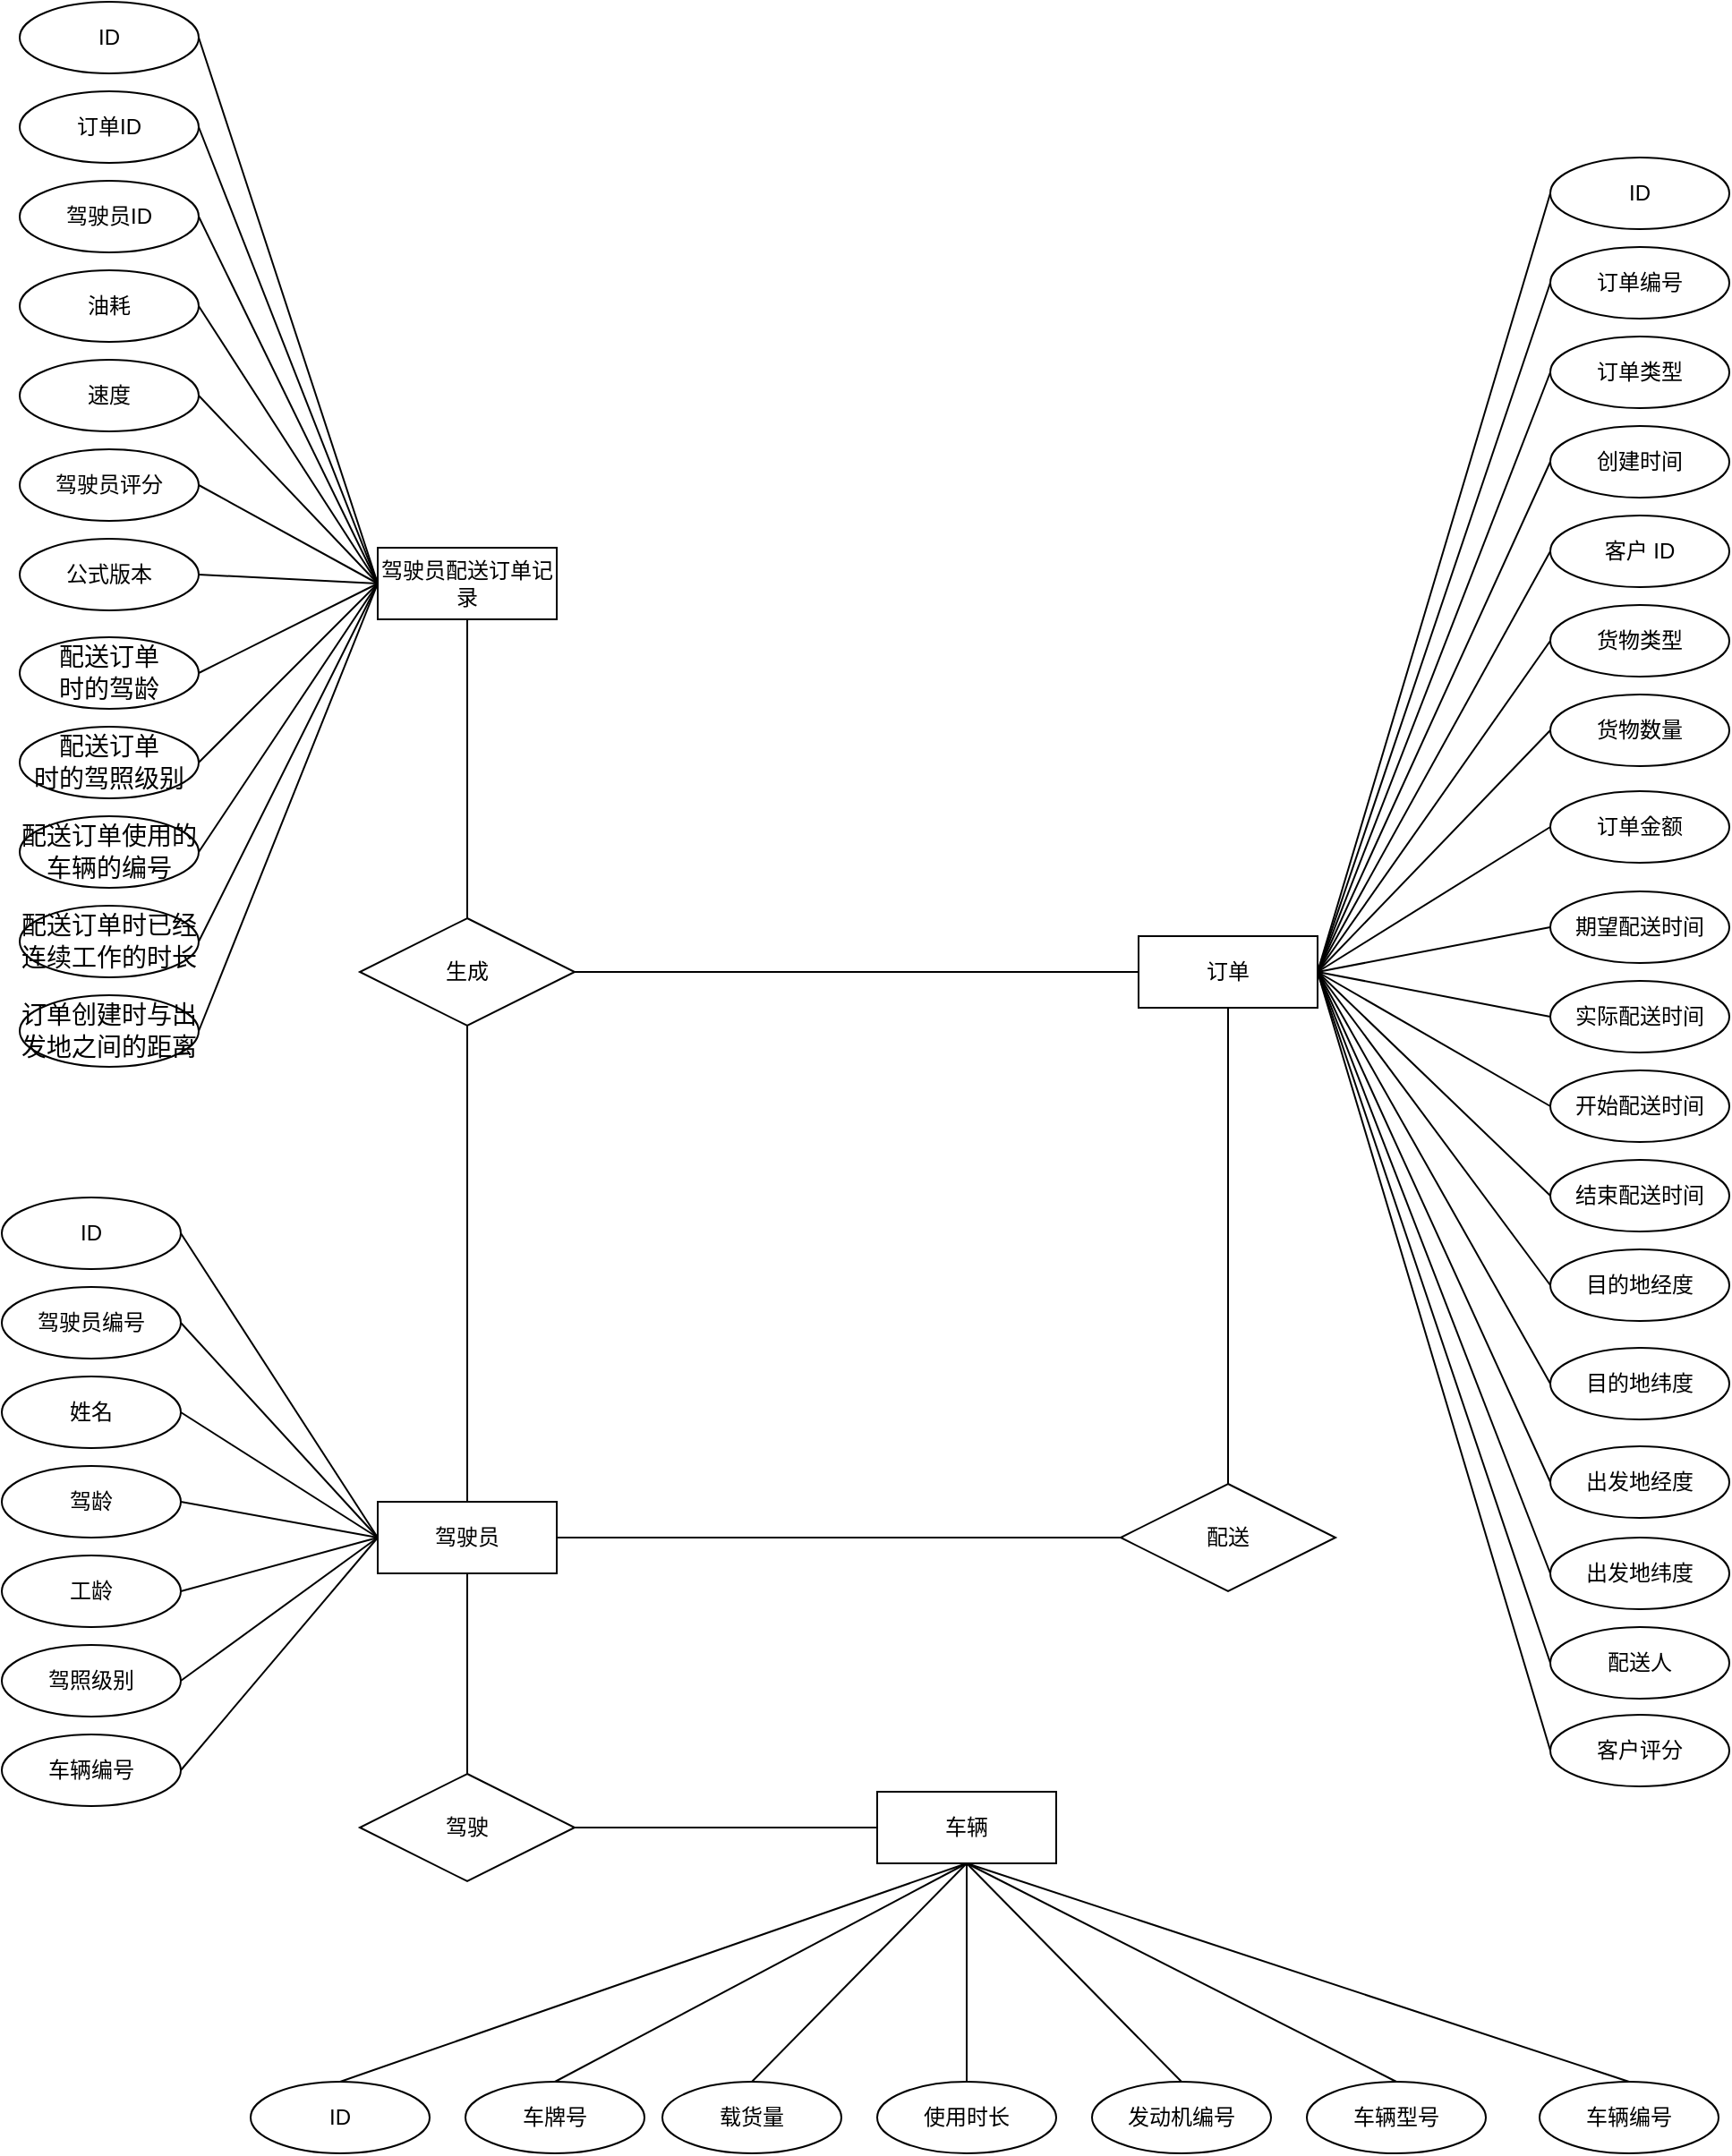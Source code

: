 <mxfile version="13.10.4" type="github" pages="2">
  <diagram id="TTvSSglgLCxyG-pp4QgG" name="Page-1">
    <mxGraphModel dx="1773" dy="557" grid="1" gridSize="10" guides="1" tooltips="1" connect="1" arrows="1" fold="1" page="1" pageScale="1" pageWidth="827" pageHeight="1169" math="0" shadow="0">
      <root>
        <mxCell id="0" />
        <mxCell id="1" parent="0" />
        <mxCell id="wChaM4UhZpYK5YsZdDve-71" value="生成" style="shape=rhombus;perimeter=rhombusPerimeter;whiteSpace=wrap;html=1;align=center;" parent="1" vertex="1">
          <mxGeometry x="-90" y="862" width="120" height="60" as="geometry" />
        </mxCell>
        <mxCell id="wChaM4UhZpYK5YsZdDve-72" value="" style="endArrow=none;html=1;rounded=0;exitX=0.5;exitY=1;exitDx=0;exitDy=0;entryX=0.5;entryY=0;entryDx=0;entryDy=0;" parent="1" source="wChaM4UhZpYK5YsZdDve-41" target="wChaM4UhZpYK5YsZdDve-71" edge="1">
          <mxGeometry relative="1" as="geometry">
            <mxPoint x="-100" y="1320" as="sourcePoint" />
            <mxPoint x="60" y="1320" as="targetPoint" />
          </mxGeometry>
        </mxCell>
        <mxCell id="wChaM4UhZpYK5YsZdDve-73" value="" style="endArrow=none;html=1;rounded=0;exitX=0.5;exitY=1;exitDx=0;exitDy=0;entryX=0.5;entryY=0;entryDx=0;entryDy=0;" parent="1" source="wChaM4UhZpYK5YsZdDve-71" target="wChaM4UhZpYK5YsZdDve-1" edge="1">
          <mxGeometry relative="1" as="geometry">
            <mxPoint x="30" y="1370" as="sourcePoint" />
            <mxPoint x="190" y="1370" as="targetPoint" />
          </mxGeometry>
        </mxCell>
        <mxCell id="wChaM4UhZpYK5YsZdDve-126" value="" style="group" parent="1" vertex="1" connectable="0">
          <mxGeometry x="345" y="437" width="330" height="910" as="geometry" />
        </mxCell>
        <mxCell id="HI6NWuzhiFTGf4Nthjht-1" value="订单" style="whiteSpace=wrap;html=1;align=center;" parent="wChaM4UhZpYK5YsZdDve-126" vertex="1">
          <mxGeometry y="435" width="100" height="40" as="geometry" />
        </mxCell>
        <mxCell id="HI6NWuzhiFTGf4Nthjht-20" value="" style="endArrow=none;html=1;rounded=0;exitX=1;exitY=0.5;exitDx=0;exitDy=0;entryX=0;entryY=0.5;entryDx=0;entryDy=0;" parent="wChaM4UhZpYK5YsZdDve-126" source="HI6NWuzhiFTGf4Nthjht-1" target="HI6NWuzhiFTGf4Nthjht-2" edge="1">
          <mxGeometry relative="1" as="geometry">
            <mxPoint y="200" as="sourcePoint" />
            <mxPoint x="160" y="200" as="targetPoint" />
          </mxGeometry>
        </mxCell>
        <mxCell id="HI6NWuzhiFTGf4Nthjht-23" value="" style="endArrow=none;html=1;rounded=0;entryX=0;entryY=0.5;entryDx=0;entryDy=0;exitX=1;exitY=0.5;exitDx=0;exitDy=0;" parent="wChaM4UhZpYK5YsZdDve-126" source="HI6NWuzhiFTGf4Nthjht-1" target="HI6NWuzhiFTGf4Nthjht-3" edge="1">
          <mxGeometry relative="1" as="geometry">
            <mxPoint x="60" y="90" as="sourcePoint" />
            <mxPoint x="220" y="90" as="targetPoint" />
          </mxGeometry>
        </mxCell>
        <mxCell id="HI6NWuzhiFTGf4Nthjht-26" value="" style="endArrow=none;html=1;rounded=0;exitX=1;exitY=0.5;exitDx=0;exitDy=0;entryX=0;entryY=0.5;entryDx=0;entryDy=0;" parent="wChaM4UhZpYK5YsZdDve-126" source="HI6NWuzhiFTGf4Nthjht-1" target="HI6NWuzhiFTGf4Nthjht-4" edge="1">
          <mxGeometry relative="1" as="geometry">
            <mxPoint x="70" y="160" as="sourcePoint" />
            <mxPoint x="230" y="160" as="targetPoint" />
          </mxGeometry>
        </mxCell>
        <mxCell id="HI6NWuzhiFTGf4Nthjht-27" value="" style="endArrow=none;html=1;rounded=0;exitX=1;exitY=0.5;exitDx=0;exitDy=0;entryX=0;entryY=0.5;entryDx=0;entryDy=0;" parent="wChaM4UhZpYK5YsZdDve-126" source="HI6NWuzhiFTGf4Nthjht-1" target="HI6NWuzhiFTGf4Nthjht-5" edge="1">
          <mxGeometry relative="1" as="geometry">
            <mxPoint x="70" y="230" as="sourcePoint" />
            <mxPoint x="230" y="230" as="targetPoint" />
          </mxGeometry>
        </mxCell>
        <mxCell id="HI6NWuzhiFTGf4Nthjht-28" value="" style="endArrow=none;html=1;rounded=0;exitX=1;exitY=0.5;exitDx=0;exitDy=0;entryX=0;entryY=0.5;entryDx=0;entryDy=0;" parent="wChaM4UhZpYK5YsZdDve-126" source="HI6NWuzhiFTGf4Nthjht-1" target="HI6NWuzhiFTGf4Nthjht-6" edge="1">
          <mxGeometry relative="1" as="geometry">
            <mxPoint x="70" y="300" as="sourcePoint" />
            <mxPoint x="230" y="300" as="targetPoint" />
          </mxGeometry>
        </mxCell>
        <mxCell id="HI6NWuzhiFTGf4Nthjht-29" value="" style="endArrow=none;html=1;rounded=0;entryX=0;entryY=0.5;entryDx=0;entryDy=0;exitX=1;exitY=0.5;exitDx=0;exitDy=0;" parent="wChaM4UhZpYK5YsZdDve-126" source="HI6NWuzhiFTGf4Nthjht-1" target="HI6NWuzhiFTGf4Nthjht-7" edge="1">
          <mxGeometry relative="1" as="geometry">
            <mxPoint x="60" y="370" as="sourcePoint" />
            <mxPoint x="220" y="370" as="targetPoint" />
          </mxGeometry>
        </mxCell>
        <mxCell id="HI6NWuzhiFTGf4Nthjht-30" value="" style="endArrow=none;html=1;rounded=0;exitX=1;exitY=0.5;exitDx=0;exitDy=0;entryX=0;entryY=0.5;entryDx=0;entryDy=0;" parent="wChaM4UhZpYK5YsZdDve-126" source="HI6NWuzhiFTGf4Nthjht-1" target="HI6NWuzhiFTGf4Nthjht-8" edge="1">
          <mxGeometry relative="1" as="geometry">
            <mxPoint x="70" y="440" as="sourcePoint" />
            <mxPoint x="230" y="440" as="targetPoint" />
          </mxGeometry>
        </mxCell>
        <mxCell id="HI6NWuzhiFTGf4Nthjht-31" value="" style="endArrow=none;html=1;rounded=0;exitX=1;exitY=0.5;exitDx=0;exitDy=0;entryX=0;entryY=0.5;entryDx=0;entryDy=0;" parent="wChaM4UhZpYK5YsZdDve-126" source="HI6NWuzhiFTGf4Nthjht-1" target="HI6NWuzhiFTGf4Nthjht-9" edge="1">
          <mxGeometry relative="1" as="geometry">
            <mxPoint x="70" y="510" as="sourcePoint" />
            <mxPoint x="230" y="510" as="targetPoint" />
          </mxGeometry>
        </mxCell>
        <mxCell id="HI6NWuzhiFTGf4Nthjht-32" value="" style="endArrow=none;html=1;rounded=0;exitX=1;exitY=0.5;exitDx=0;exitDy=0;entryX=0;entryY=0.5;entryDx=0;entryDy=0;" parent="wChaM4UhZpYK5YsZdDve-126" source="HI6NWuzhiFTGf4Nthjht-1" target="HI6NWuzhiFTGf4Nthjht-10" edge="1">
          <mxGeometry relative="1" as="geometry">
            <mxPoint x="70" y="590" as="sourcePoint" />
            <mxPoint x="230" y="590" as="targetPoint" />
          </mxGeometry>
        </mxCell>
        <mxCell id="HI6NWuzhiFTGf4Nthjht-33" value="" style="endArrow=none;html=1;rounded=0;exitX=1;exitY=0.5;exitDx=0;exitDy=0;entryX=0;entryY=0.5;entryDx=0;entryDy=0;" parent="wChaM4UhZpYK5YsZdDve-126" source="HI6NWuzhiFTGf4Nthjht-1" target="HI6NWuzhiFTGf4Nthjht-11" edge="1">
          <mxGeometry relative="1" as="geometry">
            <mxPoint x="70" y="670" as="sourcePoint" />
            <mxPoint x="230" y="670" as="targetPoint" />
          </mxGeometry>
        </mxCell>
        <mxCell id="HI6NWuzhiFTGf4Nthjht-34" value="" style="endArrow=none;html=1;rounded=0;exitX=1;exitY=0.5;exitDx=0;exitDy=0;entryX=0;entryY=0.5;entryDx=0;entryDy=0;" parent="wChaM4UhZpYK5YsZdDve-126" source="HI6NWuzhiFTGf4Nthjht-1" target="HI6NWuzhiFTGf4Nthjht-12" edge="1">
          <mxGeometry relative="1" as="geometry">
            <mxPoint x="70" y="740" as="sourcePoint" />
            <mxPoint x="230" y="740" as="targetPoint" />
          </mxGeometry>
        </mxCell>
        <mxCell id="HI6NWuzhiFTGf4Nthjht-35" value="" style="endArrow=none;html=1;rounded=0;exitX=1;exitY=0.5;exitDx=0;exitDy=0;entryX=0;entryY=0.5;entryDx=0;entryDy=0;" parent="wChaM4UhZpYK5YsZdDve-126" source="HI6NWuzhiFTGf4Nthjht-1" target="HI6NWuzhiFTGf4Nthjht-13" edge="1">
          <mxGeometry relative="1" as="geometry">
            <mxPoint x="70" y="810" as="sourcePoint" />
            <mxPoint x="230" y="810" as="targetPoint" />
          </mxGeometry>
        </mxCell>
        <mxCell id="HI6NWuzhiFTGf4Nthjht-36" value="" style="endArrow=none;html=1;rounded=0;exitX=1;exitY=0.5;exitDx=0;exitDy=0;entryX=0;entryY=0.5;entryDx=0;entryDy=0;" parent="wChaM4UhZpYK5YsZdDve-126" source="HI6NWuzhiFTGf4Nthjht-1" target="HI6NWuzhiFTGf4Nthjht-14" edge="1">
          <mxGeometry relative="1" as="geometry">
            <mxPoint x="70" y="880" as="sourcePoint" />
            <mxPoint x="230" y="880" as="targetPoint" />
          </mxGeometry>
        </mxCell>
        <mxCell id="HI6NWuzhiFTGf4Nthjht-37" value="" style="endArrow=none;html=1;rounded=0;exitX=1;exitY=0.5;exitDx=0;exitDy=0;entryX=0;entryY=0.5;entryDx=0;entryDy=0;" parent="wChaM4UhZpYK5YsZdDve-126" source="HI6NWuzhiFTGf4Nthjht-1" target="HI6NWuzhiFTGf4Nthjht-15" edge="1">
          <mxGeometry relative="1" as="geometry">
            <mxPoint x="70" y="950" as="sourcePoint" />
            <mxPoint x="230" y="950" as="targetPoint" />
          </mxGeometry>
        </mxCell>
        <mxCell id="HI6NWuzhiFTGf4Nthjht-38" value="" style="endArrow=none;html=1;rounded=0;entryX=0;entryY=0.5;entryDx=0;entryDy=0;exitX=1;exitY=0.5;exitDx=0;exitDy=0;" parent="wChaM4UhZpYK5YsZdDve-126" source="HI6NWuzhiFTGf4Nthjht-1" target="HI6NWuzhiFTGf4Nthjht-16" edge="1">
          <mxGeometry relative="1" as="geometry">
            <mxPoint x="70" y="1020" as="sourcePoint" />
            <mxPoint x="230" y="1020" as="targetPoint" />
          </mxGeometry>
        </mxCell>
        <mxCell id="HI6NWuzhiFTGf4Nthjht-39" value="" style="endArrow=none;html=1;rounded=0;entryX=0;entryY=0.5;entryDx=0;entryDy=0;exitX=1;exitY=0.5;exitDx=0;exitDy=0;" parent="wChaM4UhZpYK5YsZdDve-126" source="HI6NWuzhiFTGf4Nthjht-1" target="HI6NWuzhiFTGf4Nthjht-17" edge="1">
          <mxGeometry relative="1" as="geometry">
            <mxPoint x="40" y="790" as="sourcePoint" />
            <mxPoint x="200" y="790" as="targetPoint" />
          </mxGeometry>
        </mxCell>
        <mxCell id="HI6NWuzhiFTGf4Nthjht-40" value="" style="endArrow=none;html=1;rounded=0;entryX=0;entryY=0.5;entryDx=0;entryDy=0;exitX=1;exitY=0.5;exitDx=0;exitDy=0;" parent="wChaM4UhZpYK5YsZdDve-126" source="HI6NWuzhiFTGf4Nthjht-1" target="HI6NWuzhiFTGf4Nthjht-18" edge="1">
          <mxGeometry relative="1" as="geometry">
            <mxPoint x="30" y="830" as="sourcePoint" />
            <mxPoint x="190" y="830" as="targetPoint" />
          </mxGeometry>
        </mxCell>
        <mxCell id="HI6NWuzhiFTGf4Nthjht-41" value="" style="endArrow=none;html=1;rounded=0;entryX=0;entryY=0.5;entryDx=0;entryDy=0;exitX=1;exitY=0.5;exitDx=0;exitDy=0;" parent="wChaM4UhZpYK5YsZdDve-126" source="HI6NWuzhiFTGf4Nthjht-1" target="HI6NWuzhiFTGf4Nthjht-19" edge="1">
          <mxGeometry relative="1" as="geometry">
            <mxPoint y="880" as="sourcePoint" />
            <mxPoint x="160" y="880" as="targetPoint" />
          </mxGeometry>
        </mxCell>
        <mxCell id="wChaM4UhZpYK5YsZdDve-39" value="" style="group" parent="wChaM4UhZpYK5YsZdDve-126" vertex="1" connectable="0">
          <mxGeometry x="230" width="100" height="910" as="geometry" />
        </mxCell>
        <mxCell id="HI6NWuzhiFTGf4Nthjht-2" value="ID" style="ellipse;whiteSpace=wrap;html=1;align=center;flipV=1;" parent="wChaM4UhZpYK5YsZdDve-39" vertex="1">
          <mxGeometry width="100" height="40" as="geometry" />
        </mxCell>
        <mxCell id="HI6NWuzhiFTGf4Nthjht-3" value="订单编号" style="ellipse;whiteSpace=wrap;html=1;align=center;flipV=1;" parent="wChaM4UhZpYK5YsZdDve-39" vertex="1">
          <mxGeometry y="50" width="100" height="40" as="geometry" />
        </mxCell>
        <mxCell id="HI6NWuzhiFTGf4Nthjht-4" value="订单类型" style="ellipse;whiteSpace=wrap;html=1;align=center;flipV=1;" parent="wChaM4UhZpYK5YsZdDve-39" vertex="1">
          <mxGeometry y="100" width="100" height="40" as="geometry" />
        </mxCell>
        <mxCell id="HI6NWuzhiFTGf4Nthjht-5" value="创建时间" style="ellipse;whiteSpace=wrap;html=1;align=center;flipV=1;" parent="wChaM4UhZpYK5YsZdDve-39" vertex="1">
          <mxGeometry y="150" width="100" height="40" as="geometry" />
        </mxCell>
        <mxCell id="HI6NWuzhiFTGf4Nthjht-6" value="客户 ID" style="ellipse;whiteSpace=wrap;html=1;align=center;flipV=1;" parent="wChaM4UhZpYK5YsZdDve-39" vertex="1">
          <mxGeometry y="200" width="100" height="40" as="geometry" />
        </mxCell>
        <mxCell id="HI6NWuzhiFTGf4Nthjht-7" value="货物类型" style="ellipse;whiteSpace=wrap;html=1;align=center;flipV=1;" parent="wChaM4UhZpYK5YsZdDve-39" vertex="1">
          <mxGeometry y="250" width="100" height="40" as="geometry" />
        </mxCell>
        <mxCell id="HI6NWuzhiFTGf4Nthjht-8" value="货物数量" style="ellipse;whiteSpace=wrap;html=1;align=center;flipV=1;" parent="wChaM4UhZpYK5YsZdDve-39" vertex="1">
          <mxGeometry y="300" width="100" height="40" as="geometry" />
        </mxCell>
        <mxCell id="HI6NWuzhiFTGf4Nthjht-9" value="订单金额" style="ellipse;whiteSpace=wrap;html=1;align=center;flipV=1;" parent="wChaM4UhZpYK5YsZdDve-39" vertex="1">
          <mxGeometry y="354" width="100" height="40" as="geometry" />
        </mxCell>
        <mxCell id="HI6NWuzhiFTGf4Nthjht-10" value="期望配送时间" style="ellipse;whiteSpace=wrap;html=1;align=center;flipV=1;" parent="wChaM4UhZpYK5YsZdDve-39" vertex="1">
          <mxGeometry y="410" width="100" height="40" as="geometry" />
        </mxCell>
        <mxCell id="HI6NWuzhiFTGf4Nthjht-11" value="实际配送时间" style="ellipse;whiteSpace=wrap;html=1;align=center;flipV=1;" parent="wChaM4UhZpYK5YsZdDve-39" vertex="1">
          <mxGeometry y="460" width="100" height="40" as="geometry" />
        </mxCell>
        <mxCell id="HI6NWuzhiFTGf4Nthjht-12" value="开始配送时间" style="ellipse;whiteSpace=wrap;html=1;align=center;flipV=1;" parent="wChaM4UhZpYK5YsZdDve-39" vertex="1">
          <mxGeometry y="510" width="100" height="40" as="geometry" />
        </mxCell>
        <mxCell id="HI6NWuzhiFTGf4Nthjht-13" value="结束配送时间" style="ellipse;whiteSpace=wrap;html=1;align=center;flipV=1;" parent="wChaM4UhZpYK5YsZdDve-39" vertex="1">
          <mxGeometry y="560" width="100" height="40" as="geometry" />
        </mxCell>
        <mxCell id="HI6NWuzhiFTGf4Nthjht-14" value="目的地经度" style="ellipse;whiteSpace=wrap;html=1;align=center;flipV=1;" parent="wChaM4UhZpYK5YsZdDve-39" vertex="1">
          <mxGeometry y="610" width="100" height="40" as="geometry" />
        </mxCell>
        <mxCell id="HI6NWuzhiFTGf4Nthjht-15" value="目的地纬度" style="ellipse;whiteSpace=wrap;html=1;align=center;flipV=1;" parent="wChaM4UhZpYK5YsZdDve-39" vertex="1">
          <mxGeometry y="665" width="100" height="40" as="geometry" />
        </mxCell>
        <mxCell id="HI6NWuzhiFTGf4Nthjht-16" value="出发地经度" style="ellipse;whiteSpace=wrap;html=1;align=center;flipV=1;" parent="wChaM4UhZpYK5YsZdDve-39" vertex="1">
          <mxGeometry y="720" width="100" height="40" as="geometry" />
        </mxCell>
        <mxCell id="HI6NWuzhiFTGf4Nthjht-17" value="出发地纬度" style="ellipse;whiteSpace=wrap;html=1;align=center;flipV=1;" parent="wChaM4UhZpYK5YsZdDve-39" vertex="1">
          <mxGeometry y="771" width="100" height="40" as="geometry" />
        </mxCell>
        <mxCell id="HI6NWuzhiFTGf4Nthjht-18" value="配送人" style="ellipse;whiteSpace=wrap;html=1;align=center;flipV=1;" parent="wChaM4UhZpYK5YsZdDve-39" vertex="1">
          <mxGeometry y="821" width="100" height="40" as="geometry" />
        </mxCell>
        <mxCell id="HI6NWuzhiFTGf4Nthjht-19" value="客户评分" style="ellipse;whiteSpace=wrap;html=1;align=center;flipV=1;" parent="wChaM4UhZpYK5YsZdDve-39" vertex="1">
          <mxGeometry y="870" width="100" height="40" as="geometry" />
        </mxCell>
        <mxCell id="wChaM4UhZpYK5YsZdDve-189" value="配送" style="shape=rhombus;perimeter=rhombusPerimeter;whiteSpace=wrap;html=1;align=center;" parent="wChaM4UhZpYK5YsZdDve-126" vertex="1">
          <mxGeometry x="-10" y="741" width="120" height="60" as="geometry" />
        </mxCell>
        <mxCell id="wChaM4UhZpYK5YsZdDve-190" value="" style="endArrow=none;html=1;rounded=0;entryX=0.5;entryY=0;entryDx=0;entryDy=0;exitX=0.5;exitY=1;exitDx=0;exitDy=0;" parent="wChaM4UhZpYK5YsZdDve-126" source="HI6NWuzhiFTGf4Nthjht-1" target="wChaM4UhZpYK5YsZdDve-189" edge="1">
          <mxGeometry relative="1" as="geometry">
            <mxPoint x="-330" y="650" as="sourcePoint" />
            <mxPoint x="-170" y="650" as="targetPoint" />
          </mxGeometry>
        </mxCell>
        <mxCell id="wChaM4UhZpYK5YsZdDve-41" value="驾驶员配送订单记录" style="whiteSpace=wrap;html=1;align=center;" parent="1" vertex="1">
          <mxGeometry x="-80" y="655" width="100" height="40" as="geometry" />
        </mxCell>
        <mxCell id="wChaM4UhZpYK5YsZdDve-42" value="" style="endArrow=none;html=1;rounded=0;exitX=0;exitY=0.5;exitDx=0;exitDy=0;entryX=1;entryY=0.5;entryDx=0;entryDy=0;" parent="1" source="wChaM4UhZpYK5YsZdDve-41" target="wChaM4UhZpYK5YsZdDve-50" edge="1">
          <mxGeometry relative="1" as="geometry">
            <mxPoint x="-460" y="555" as="sourcePoint" />
            <mxPoint x="-300" y="555" as="targetPoint" />
          </mxGeometry>
        </mxCell>
        <mxCell id="wChaM4UhZpYK5YsZdDve-43" value="" style="endArrow=none;html=1;rounded=0;entryX=1;entryY=0.5;entryDx=0;entryDy=0;exitX=0;exitY=0.5;exitDx=0;exitDy=0;" parent="1" source="wChaM4UhZpYK5YsZdDve-41" target="wChaM4UhZpYK5YsZdDve-51" edge="1">
          <mxGeometry relative="1" as="geometry">
            <mxPoint x="-400" y="445" as="sourcePoint" />
            <mxPoint x="-240" y="445" as="targetPoint" />
          </mxGeometry>
        </mxCell>
        <mxCell id="wChaM4UhZpYK5YsZdDve-44" value="" style="endArrow=none;html=1;rounded=0;exitX=0;exitY=0.5;exitDx=0;exitDy=0;entryX=1;entryY=0.5;entryDx=0;entryDy=0;" parent="1" source="wChaM4UhZpYK5YsZdDve-41" target="wChaM4UhZpYK5YsZdDve-52" edge="1">
          <mxGeometry relative="1" as="geometry">
            <mxPoint x="-390" y="515" as="sourcePoint" />
            <mxPoint x="-230" y="515" as="targetPoint" />
          </mxGeometry>
        </mxCell>
        <mxCell id="wChaM4UhZpYK5YsZdDve-45" value="" style="endArrow=none;html=1;rounded=0;exitX=0;exitY=0.5;exitDx=0;exitDy=0;entryX=1;entryY=0.5;entryDx=0;entryDy=0;" parent="1" source="wChaM4UhZpYK5YsZdDve-41" target="wChaM4UhZpYK5YsZdDve-53" edge="1">
          <mxGeometry relative="1" as="geometry">
            <mxPoint x="-390" y="585" as="sourcePoint" />
            <mxPoint x="-230" y="585" as="targetPoint" />
          </mxGeometry>
        </mxCell>
        <mxCell id="wChaM4UhZpYK5YsZdDve-46" value="" style="endArrow=none;html=1;rounded=0;exitX=0;exitY=0.5;exitDx=0;exitDy=0;entryX=1;entryY=0.5;entryDx=0;entryDy=0;" parent="1" source="wChaM4UhZpYK5YsZdDve-41" target="wChaM4UhZpYK5YsZdDve-54" edge="1">
          <mxGeometry relative="1" as="geometry">
            <mxPoint x="-390" y="655" as="sourcePoint" />
            <mxPoint x="-230" y="655" as="targetPoint" />
          </mxGeometry>
        </mxCell>
        <mxCell id="wChaM4UhZpYK5YsZdDve-47" value="" style="endArrow=none;html=1;rounded=0;entryX=1;entryY=0.5;entryDx=0;entryDy=0;" parent="1" target="wChaM4UhZpYK5YsZdDve-55" edge="1">
          <mxGeometry relative="1" as="geometry">
            <mxPoint x="-80" y="675" as="sourcePoint" />
            <mxPoint x="-240" y="725" as="targetPoint" />
          </mxGeometry>
        </mxCell>
        <mxCell id="wChaM4UhZpYK5YsZdDve-48" value="" style="endArrow=none;html=1;rounded=0;entryX=1;entryY=0.5;entryDx=0;entryDy=0;" parent="1" target="wChaM4UhZpYK5YsZdDve-56" edge="1">
          <mxGeometry relative="1" as="geometry">
            <mxPoint x="-80" y="675" as="sourcePoint" />
            <mxPoint x="-230" y="795" as="targetPoint" />
          </mxGeometry>
        </mxCell>
        <mxCell id="wChaM4UhZpYK5YsZdDve-58" value="" style="endArrow=none;html=1;rounded=0;entryX=1;entryY=0.5;entryDx=0;entryDy=0;" parent="1" target="wChaM4UhZpYK5YsZdDve-57" edge="1">
          <mxGeometry relative="1" as="geometry">
            <mxPoint x="-80" y="675" as="sourcePoint" />
            <mxPoint x="-290" y="710" as="targetPoint" />
          </mxGeometry>
        </mxCell>
        <mxCell id="wChaM4UhZpYK5YsZdDve-64" value="" style="endArrow=none;html=1;rounded=0;entryX=1;entryY=0.5;entryDx=0;entryDy=0;exitX=0;exitY=0.5;exitDx=0;exitDy=0;" parent="1" source="wChaM4UhZpYK5YsZdDve-41" target="wChaM4UhZpYK5YsZdDve-60" edge="1">
          <mxGeometry relative="1" as="geometry">
            <mxPoint x="-500" y="780" as="sourcePoint" />
            <mxPoint x="-340" y="780" as="targetPoint" />
          </mxGeometry>
        </mxCell>
        <mxCell id="wChaM4UhZpYK5YsZdDve-65" value="" style="endArrow=none;html=1;rounded=0;entryX=1;entryY=0.5;entryDx=0;entryDy=0;exitX=0;exitY=0.5;exitDx=0;exitDy=0;" parent="1" source="wChaM4UhZpYK5YsZdDve-41" target="wChaM4UhZpYK5YsZdDve-62" edge="1">
          <mxGeometry relative="1" as="geometry">
            <mxPoint x="-510" y="810" as="sourcePoint" />
            <mxPoint x="-350" y="810" as="targetPoint" />
          </mxGeometry>
        </mxCell>
        <mxCell id="wChaM4UhZpYK5YsZdDve-66" value="" style="endArrow=none;html=1;rounded=0;entryX=1;entryY=0.5;entryDx=0;entryDy=0;exitX=0;exitY=0.5;exitDx=0;exitDy=0;" parent="1" source="wChaM4UhZpYK5YsZdDve-41" target="wChaM4UhZpYK5YsZdDve-61" edge="1">
          <mxGeometry relative="1" as="geometry">
            <mxPoint x="-650" y="810" as="sourcePoint" />
            <mxPoint x="-490" y="810" as="targetPoint" />
          </mxGeometry>
        </mxCell>
        <mxCell id="wChaM4UhZpYK5YsZdDve-68" value="" style="endArrow=none;html=1;rounded=0;entryX=1;entryY=0.5;entryDx=0;entryDy=0;exitX=0;exitY=0.5;exitDx=0;exitDy=0;" parent="1" source="wChaM4UhZpYK5YsZdDve-41" target="wChaM4UhZpYK5YsZdDve-63" edge="1">
          <mxGeometry relative="1" as="geometry">
            <mxPoint x="-480" y="920" as="sourcePoint" />
            <mxPoint x="-320" y="920" as="targetPoint" />
          </mxGeometry>
        </mxCell>
        <mxCell id="wChaM4UhZpYK5YsZdDve-69" value="" style="group" parent="1" vertex="1" connectable="0">
          <mxGeometry x="-280" y="350" width="100" height="595" as="geometry" />
        </mxCell>
        <mxCell id="wChaM4UhZpYK5YsZdDve-50" value="ID" style="ellipse;whiteSpace=wrap;html=1;align=center;flipV=1;" parent="wChaM4UhZpYK5YsZdDve-69" vertex="1">
          <mxGeometry width="100" height="40" as="geometry" />
        </mxCell>
        <mxCell id="wChaM4UhZpYK5YsZdDve-51" value="订单ID" style="ellipse;whiteSpace=wrap;html=1;align=center;flipV=1;" parent="wChaM4UhZpYK5YsZdDve-69" vertex="1">
          <mxGeometry y="50" width="100" height="40" as="geometry" />
        </mxCell>
        <mxCell id="wChaM4UhZpYK5YsZdDve-52" value="驾驶员ID" style="ellipse;whiteSpace=wrap;html=1;align=center;flipV=1;" parent="wChaM4UhZpYK5YsZdDve-69" vertex="1">
          <mxGeometry y="100" width="100" height="40" as="geometry" />
        </mxCell>
        <mxCell id="wChaM4UhZpYK5YsZdDve-53" value="油耗" style="ellipse;whiteSpace=wrap;html=1;align=center;flipV=1;" parent="wChaM4UhZpYK5YsZdDve-69" vertex="1">
          <mxGeometry y="150" width="100" height="40" as="geometry" />
        </mxCell>
        <mxCell id="wChaM4UhZpYK5YsZdDve-54" value="速度" style="ellipse;whiteSpace=wrap;html=1;align=center;flipV=1;" parent="wChaM4UhZpYK5YsZdDve-69" vertex="1">
          <mxGeometry y="200" width="100" height="40" as="geometry" />
        </mxCell>
        <mxCell id="wChaM4UhZpYK5YsZdDve-55" value="驾驶员评分" style="ellipse;whiteSpace=wrap;html=1;align=center;flipV=1;" parent="wChaM4UhZpYK5YsZdDve-69" vertex="1">
          <mxGeometry y="250" width="100" height="40" as="geometry" />
        </mxCell>
        <mxCell id="wChaM4UhZpYK5YsZdDve-56" value="公式版本" style="ellipse;whiteSpace=wrap;html=1;align=center;flipV=1;" parent="wChaM4UhZpYK5YsZdDve-69" vertex="1">
          <mxGeometry y="300" width="100" height="40" as="geometry" />
        </mxCell>
        <mxCell id="wChaM4UhZpYK5YsZdDve-57" value="&lt;span style=&quot;font-size: 10.5pt&quot;&gt;配送订单&lt;br&gt;时的驾龄&lt;/span&gt;&lt;span style=&quot;font-size: medium&quot;&gt;&lt;/span&gt;" style="ellipse;whiteSpace=wrap;html=1;align=center;flipV=1;" parent="wChaM4UhZpYK5YsZdDve-69" vertex="1">
          <mxGeometry y="355" width="100" height="40" as="geometry" />
        </mxCell>
        <mxCell id="wChaM4UhZpYK5YsZdDve-60" value="&lt;span style=&quot;font-size: 10.5pt&quot;&gt;配送订单&lt;br&gt;时的驾照级别&lt;/span&gt;&lt;span style=&quot;font-size: medium&quot;&gt;&lt;/span&gt;" style="ellipse;whiteSpace=wrap;html=1;align=center;flipV=1;" parent="wChaM4UhZpYK5YsZdDve-69" vertex="1">
          <mxGeometry y="405" width="100" height="40" as="geometry" />
        </mxCell>
        <mxCell id="wChaM4UhZpYK5YsZdDve-61" value="&lt;span style=&quot;font-size: 10.5pt&quot;&gt;配送订单使用的车辆的编号&lt;/span&gt;&lt;span style=&quot;font-size: medium&quot;&gt;&lt;/span&gt;" style="ellipse;whiteSpace=wrap;html=1;align=center;flipV=1;" parent="wChaM4UhZpYK5YsZdDve-69" vertex="1">
          <mxGeometry y="455" width="100" height="40" as="geometry" />
        </mxCell>
        <mxCell id="wChaM4UhZpYK5YsZdDve-62" value="&lt;span style=&quot;font-size: 10.5pt&quot;&gt;配送订单时已经连续工作的时长&lt;/span&gt;&lt;span style=&quot;font-size: medium&quot;&gt;&lt;/span&gt;" style="ellipse;whiteSpace=wrap;html=1;align=center;flipV=1;" parent="wChaM4UhZpYK5YsZdDve-69" vertex="1">
          <mxGeometry y="505" width="100" height="40" as="geometry" />
        </mxCell>
        <mxCell id="wChaM4UhZpYK5YsZdDve-63" value="&lt;span style=&quot;font-size: 10.5pt&quot;&gt;订单创建时与出发地之间的距离&lt;/span&gt;&lt;span style=&quot;font-size: medium&quot;&gt;&lt;/span&gt;" style="ellipse;whiteSpace=wrap;html=1;align=center;flipV=1;" parent="wChaM4UhZpYK5YsZdDve-69" vertex="1">
          <mxGeometry y="555" width="100" height="40" as="geometry" />
        </mxCell>
        <mxCell id="wChaM4UhZpYK5YsZdDve-156" value="" style="endArrow=none;html=1;rounded=0;entryX=0;entryY=0.5;entryDx=0;entryDy=0;exitX=1;exitY=0.5;exitDx=0;exitDy=0;" parent="1" source="wChaM4UhZpYK5YsZdDve-71" target="HI6NWuzhiFTGf4Nthjht-1" edge="1">
          <mxGeometry relative="1" as="geometry">
            <mxPoint x="130" y="950" as="sourcePoint" />
            <mxPoint x="290" y="950" as="targetPoint" />
          </mxGeometry>
        </mxCell>
        <mxCell id="wChaM4UhZpYK5YsZdDve-178" value="驾驶" style="shape=rhombus;perimeter=rhombusPerimeter;whiteSpace=wrap;html=1;align=center;" parent="1" vertex="1">
          <mxGeometry x="-90" y="1340" width="120" height="60" as="geometry" />
        </mxCell>
        <mxCell id="wChaM4UhZpYK5YsZdDve-179" value="" style="endArrow=none;html=1;rounded=0;entryX=0.5;entryY=0;entryDx=0;entryDy=0;exitX=0.5;exitY=1;exitDx=0;exitDy=0;" parent="1" source="wChaM4UhZpYK5YsZdDve-1" target="wChaM4UhZpYK5YsZdDve-178" edge="1">
          <mxGeometry relative="1" as="geometry">
            <mxPoint x="300" y="1590" as="sourcePoint" />
            <mxPoint x="460" y="1590" as="targetPoint" />
          </mxGeometry>
        </mxCell>
        <mxCell id="wChaM4UhZpYK5YsZdDve-180" value="" style="endArrow=none;html=1;rounded=0;entryX=1;entryY=0.5;entryDx=0;entryDy=0;exitX=0;exitY=0.5;exitDx=0;exitDy=0;" parent="1" source="wChaM4UhZpYK5YsZdDve-162" target="wChaM4UhZpYK5YsZdDve-178" edge="1">
          <mxGeometry relative="1" as="geometry">
            <mxPoint x="-70" y="1478" as="sourcePoint" />
            <mxPoint x="90" y="1478" as="targetPoint" />
          </mxGeometry>
        </mxCell>
        <mxCell id="wChaM4UhZpYK5YsZdDve-191" value="" style="endArrow=none;html=1;rounded=0;exitX=0;exitY=0.5;exitDx=0;exitDy=0;entryX=1;entryY=0.5;entryDx=0;entryDy=0;" parent="1" source="wChaM4UhZpYK5YsZdDve-189" target="wChaM4UhZpYK5YsZdDve-1" edge="1">
          <mxGeometry relative="1" as="geometry">
            <mxPoint x="390" y="1300" as="sourcePoint" />
            <mxPoint x="550" y="1300" as="targetPoint" />
          </mxGeometry>
        </mxCell>
        <mxCell id="wChaM4UhZpYK5YsZdDve-1" value="驾驶员" style="whiteSpace=wrap;html=1;align=center;" parent="1" vertex="1">
          <mxGeometry x="-80" y="1188" width="100" height="40" as="geometry" />
        </mxCell>
        <mxCell id="wChaM4UhZpYK5YsZdDve-20" value="" style="endArrow=none;html=1;rounded=0;exitX=0;exitY=0.5;exitDx=0;exitDy=0;entryX=1;entryY=0.5;entryDx=0;entryDy=0;" parent="1" source="wChaM4UhZpYK5YsZdDve-1" target="wChaM4UhZpYK5YsZdDve-2" edge="1">
          <mxGeometry relative="1" as="geometry">
            <mxPoint x="-30" y="1238" as="sourcePoint" />
            <mxPoint x="130" y="1238" as="targetPoint" />
          </mxGeometry>
        </mxCell>
        <mxCell id="wChaM4UhZpYK5YsZdDve-21" value="" style="endArrow=none;html=1;rounded=0;entryX=1;entryY=0.5;entryDx=0;entryDy=0;exitX=0;exitY=0.5;exitDx=0;exitDy=0;" parent="1" source="wChaM4UhZpYK5YsZdDve-1" target="wChaM4UhZpYK5YsZdDve-3" edge="1">
          <mxGeometry relative="1" as="geometry">
            <mxPoint x="30" y="1128" as="sourcePoint" />
            <mxPoint x="190" y="1128" as="targetPoint" />
          </mxGeometry>
        </mxCell>
        <mxCell id="wChaM4UhZpYK5YsZdDve-22" value="" style="endArrow=none;html=1;rounded=0;exitX=0;exitY=0.5;exitDx=0;exitDy=0;entryX=1;entryY=0.5;entryDx=0;entryDy=0;" parent="1" source="wChaM4UhZpYK5YsZdDve-1" target="wChaM4UhZpYK5YsZdDve-4" edge="1">
          <mxGeometry relative="1" as="geometry">
            <mxPoint x="40" y="1198" as="sourcePoint" />
            <mxPoint x="200" y="1198" as="targetPoint" />
          </mxGeometry>
        </mxCell>
        <mxCell id="wChaM4UhZpYK5YsZdDve-23" value="" style="endArrow=none;html=1;rounded=0;exitX=0;exitY=0.5;exitDx=0;exitDy=0;entryX=1;entryY=0.5;entryDx=0;entryDy=0;" parent="1" source="wChaM4UhZpYK5YsZdDve-1" target="wChaM4UhZpYK5YsZdDve-5" edge="1">
          <mxGeometry relative="1" as="geometry">
            <mxPoint x="40" y="1268" as="sourcePoint" />
            <mxPoint x="200" y="1268" as="targetPoint" />
          </mxGeometry>
        </mxCell>
        <mxCell id="wChaM4UhZpYK5YsZdDve-24" value="" style="endArrow=none;html=1;rounded=0;exitX=0;exitY=0.5;exitDx=0;exitDy=0;entryX=1;entryY=0.5;entryDx=0;entryDy=0;" parent="1" source="wChaM4UhZpYK5YsZdDve-1" target="wChaM4UhZpYK5YsZdDve-6" edge="1">
          <mxGeometry relative="1" as="geometry">
            <mxPoint x="40" y="1338" as="sourcePoint" />
            <mxPoint x="200" y="1338" as="targetPoint" />
          </mxGeometry>
        </mxCell>
        <mxCell id="wChaM4UhZpYK5YsZdDve-25" value="" style="endArrow=none;html=1;rounded=0;entryX=1;entryY=0.5;entryDx=0;entryDy=0;exitX=0;exitY=0.5;exitDx=0;exitDy=0;" parent="1" source="wChaM4UhZpYK5YsZdDve-1" target="wChaM4UhZpYK5YsZdDve-7" edge="1">
          <mxGeometry relative="1" as="geometry">
            <mxPoint x="30" y="1408" as="sourcePoint" />
            <mxPoint x="190" y="1408" as="targetPoint" />
          </mxGeometry>
        </mxCell>
        <mxCell id="wChaM4UhZpYK5YsZdDve-26" value="" style="endArrow=none;html=1;rounded=0;exitX=0;exitY=0.5;exitDx=0;exitDy=0;entryX=1;entryY=0.5;entryDx=0;entryDy=0;" parent="1" source="wChaM4UhZpYK5YsZdDve-1" target="wChaM4UhZpYK5YsZdDve-8" edge="1">
          <mxGeometry relative="1" as="geometry">
            <mxPoint x="40" y="1478" as="sourcePoint" />
            <mxPoint x="200" y="1478" as="targetPoint" />
          </mxGeometry>
        </mxCell>
        <mxCell id="wChaM4UhZpYK5YsZdDve-38" value="" style="group" parent="1" vertex="1" connectable="0">
          <mxGeometry x="-290" y="1018" width="100" height="340" as="geometry" />
        </mxCell>
        <mxCell id="wChaM4UhZpYK5YsZdDve-2" value="ID" style="ellipse;whiteSpace=wrap;html=1;align=center;flipV=1;" parent="wChaM4UhZpYK5YsZdDve-38" vertex="1">
          <mxGeometry width="100" height="40" as="geometry" />
        </mxCell>
        <mxCell id="wChaM4UhZpYK5YsZdDve-3" value="驾驶员编号" style="ellipse;whiteSpace=wrap;html=1;align=center;flipV=1;" parent="wChaM4UhZpYK5YsZdDve-38" vertex="1">
          <mxGeometry y="50" width="100" height="40" as="geometry" />
        </mxCell>
        <mxCell id="wChaM4UhZpYK5YsZdDve-4" value="姓名" style="ellipse;whiteSpace=wrap;html=1;align=center;flipV=1;" parent="wChaM4UhZpYK5YsZdDve-38" vertex="1">
          <mxGeometry y="100" width="100" height="40" as="geometry" />
        </mxCell>
        <mxCell id="wChaM4UhZpYK5YsZdDve-5" value="驾龄" style="ellipse;whiteSpace=wrap;html=1;align=center;flipV=1;" parent="wChaM4UhZpYK5YsZdDve-38" vertex="1">
          <mxGeometry y="150" width="100" height="40" as="geometry" />
        </mxCell>
        <mxCell id="wChaM4UhZpYK5YsZdDve-6" value="工龄" style="ellipse;whiteSpace=wrap;html=1;align=center;flipV=1;" parent="wChaM4UhZpYK5YsZdDve-38" vertex="1">
          <mxGeometry y="200" width="100" height="40" as="geometry" />
        </mxCell>
        <mxCell id="wChaM4UhZpYK5YsZdDve-7" value="驾照级别" style="ellipse;whiteSpace=wrap;html=1;align=center;flipV=1;" parent="wChaM4UhZpYK5YsZdDve-38" vertex="1">
          <mxGeometry y="250" width="100" height="40" as="geometry" />
        </mxCell>
        <mxCell id="wChaM4UhZpYK5YsZdDve-8" value="车辆编号" style="ellipse;whiteSpace=wrap;html=1;align=center;flipV=1;" parent="wChaM4UhZpYK5YsZdDve-38" vertex="1">
          <mxGeometry y="300" width="100" height="40" as="geometry" />
        </mxCell>
        <mxCell id="wChaM4UhZpYK5YsZdDve-162" value="车辆" style="whiteSpace=wrap;html=1;align=center;" parent="1" vertex="1">
          <mxGeometry x="199" y="1350" width="100" height="40" as="geometry" />
        </mxCell>
        <mxCell id="wChaM4UhZpYK5YsZdDve-163" value="" style="endArrow=none;html=1;rounded=0;entryX=0.5;entryY=0;entryDx=0;entryDy=0;exitX=0.5;exitY=1;exitDx=0;exitDy=0;" parent="1" source="wChaM4UhZpYK5YsZdDve-162" target="wChaM4UhZpYK5YsZdDve-171" edge="1">
          <mxGeometry relative="1" as="geometry">
            <mxPoint x="-111" y="1420" as="sourcePoint" />
            <mxPoint x="429" y="1560" as="targetPoint" />
          </mxGeometry>
        </mxCell>
        <mxCell id="wChaM4UhZpYK5YsZdDve-164" value="" style="endArrow=none;html=1;rounded=0;entryX=0.5;entryY=0;entryDx=0;entryDy=0;exitX=0.5;exitY=1;exitDx=0;exitDy=0;" parent="1" source="wChaM4UhZpYK5YsZdDve-162" target="wChaM4UhZpYK5YsZdDve-172" edge="1">
          <mxGeometry relative="1" as="geometry">
            <mxPoint x="329" y="1450" as="sourcePoint" />
            <mxPoint x="489" y="1450" as="targetPoint" />
          </mxGeometry>
        </mxCell>
        <mxCell id="wChaM4UhZpYK5YsZdDve-165" value="" style="endArrow=none;html=1;rounded=0;exitX=0.5;exitY=1;exitDx=0;exitDy=0;entryX=0.5;entryY=0;entryDx=0;entryDy=0;" parent="1" source="wChaM4UhZpYK5YsZdDve-162" target="wChaM4UhZpYK5YsZdDve-173" edge="1">
          <mxGeometry relative="1" as="geometry">
            <mxPoint x="339" y="1520" as="sourcePoint" />
            <mxPoint x="499" y="1520" as="targetPoint" />
          </mxGeometry>
        </mxCell>
        <mxCell id="wChaM4UhZpYK5YsZdDve-166" value="" style="endArrow=none;html=1;rounded=0;exitX=0.5;exitY=1;exitDx=0;exitDy=0;entryX=0.5;entryY=0;entryDx=0;entryDy=0;" parent="1" source="wChaM4UhZpYK5YsZdDve-162" target="wChaM4UhZpYK5YsZdDve-174" edge="1">
          <mxGeometry relative="1" as="geometry">
            <mxPoint x="339" y="1590" as="sourcePoint" />
            <mxPoint x="499" y="1590" as="targetPoint" />
          </mxGeometry>
        </mxCell>
        <mxCell id="wChaM4UhZpYK5YsZdDve-167" value="" style="endArrow=none;html=1;rounded=0;exitX=0.5;exitY=1;exitDx=0;exitDy=0;entryX=0.5;entryY=0;entryDx=0;entryDy=0;" parent="1" source="wChaM4UhZpYK5YsZdDve-162" target="wChaM4UhZpYK5YsZdDve-175" edge="1">
          <mxGeometry relative="1" as="geometry">
            <mxPoint x="339" y="1660" as="sourcePoint" />
            <mxPoint x="499" y="1660" as="targetPoint" />
          </mxGeometry>
        </mxCell>
        <mxCell id="wChaM4UhZpYK5YsZdDve-168" value="" style="endArrow=none;html=1;rounded=0;entryX=0.5;entryY=0;entryDx=0;entryDy=0;exitX=0.5;exitY=1;exitDx=0;exitDy=0;" parent="1" source="wChaM4UhZpYK5YsZdDve-162" target="wChaM4UhZpYK5YsZdDve-176" edge="1">
          <mxGeometry relative="1" as="geometry">
            <mxPoint x="329" y="1730" as="sourcePoint" />
            <mxPoint x="489" y="1730" as="targetPoint" />
          </mxGeometry>
        </mxCell>
        <mxCell id="wChaM4UhZpYK5YsZdDve-169" value="" style="endArrow=none;html=1;rounded=0;exitX=0.5;exitY=1;exitDx=0;exitDy=0;entryX=0.5;entryY=0;entryDx=0;entryDy=0;" parent="1" source="wChaM4UhZpYK5YsZdDve-162" target="wChaM4UhZpYK5YsZdDve-177" edge="1">
          <mxGeometry relative="1" as="geometry">
            <mxPoint x="339" y="1800" as="sourcePoint" />
            <mxPoint x="499" y="1800" as="targetPoint" />
          </mxGeometry>
        </mxCell>
        <mxCell id="wChaM4UhZpYK5YsZdDve-171" value="ID" style="ellipse;whiteSpace=wrap;html=1;align=center;flipV=1;" parent="1" vertex="1">
          <mxGeometry x="-151" y="1512" width="100" height="40" as="geometry" />
        </mxCell>
        <mxCell id="wChaM4UhZpYK5YsZdDve-172" value="车辆编号" style="ellipse;whiteSpace=wrap;html=1;align=center;flipV=1;" parent="1" vertex="1">
          <mxGeometry x="569" y="1512" width="100" height="40" as="geometry" />
        </mxCell>
        <mxCell id="wChaM4UhZpYK5YsZdDve-173" value="车辆型号" style="ellipse;whiteSpace=wrap;html=1;align=center;flipV=1;" parent="1" vertex="1">
          <mxGeometry x="439" y="1512" width="100" height="40" as="geometry" />
        </mxCell>
        <mxCell id="wChaM4UhZpYK5YsZdDve-174" value="发动机编号" style="ellipse;whiteSpace=wrap;html=1;align=center;flipV=1;" parent="1" vertex="1">
          <mxGeometry x="319" y="1512" width="100" height="40" as="geometry" />
        </mxCell>
        <mxCell id="wChaM4UhZpYK5YsZdDve-175" value="使用时长" style="ellipse;whiteSpace=wrap;html=1;align=center;flipV=1;" parent="1" vertex="1">
          <mxGeometry x="199" y="1512" width="100" height="40" as="geometry" />
        </mxCell>
        <mxCell id="wChaM4UhZpYK5YsZdDve-176" value="载货量" style="ellipse;whiteSpace=wrap;html=1;align=center;flipV=1;" parent="1" vertex="1">
          <mxGeometry x="79" y="1512" width="100" height="40" as="geometry" />
        </mxCell>
        <mxCell id="wChaM4UhZpYK5YsZdDve-177" value="车牌号" style="ellipse;whiteSpace=wrap;html=1;align=center;flipV=1;" parent="1" vertex="1">
          <mxGeometry x="-31" y="1512" width="100" height="40" as="geometry" />
        </mxCell>
      </root>
    </mxGraphModel>
  </diagram>
  <diagram name="English version of Page-1" id="56Sd0unSdcH3GJuGMXjW">
    <mxGraphModel dx="1773" dy="557" grid="1" gridSize="10" guides="1" tooltips="1" connect="1" arrows="1" fold="1" page="1" pageScale="1" pageWidth="827" pageHeight="1169" math="0" shadow="0">
      <root>
        <mxCell id="XK3_EVJJMuR1I69KY353-0" />
        <mxCell id="XK3_EVJJMuR1I69KY353-1" parent="XK3_EVJJMuR1I69KY353-0" />
        <mxCell id="XK3_EVJJMuR1I69KY353-2" value="生成" style="shape=rhombus;perimeter=rhombusPerimeter;whiteSpace=wrap;html=1;align=center;" vertex="1" parent="XK3_EVJJMuR1I69KY353-1">
          <mxGeometry x="-90" y="862" width="120" height="60" as="geometry" />
        </mxCell>
        <mxCell id="XK3_EVJJMuR1I69KY353-3" value="" style="endArrow=none;html=1;rounded=0;exitX=0.5;exitY=1;exitDx=0;exitDy=0;entryX=0.5;entryY=0;entryDx=0;entryDy=0;" edge="1" parent="XK3_EVJJMuR1I69KY353-1" source="XK3_EVJJMuR1I69KY353-46" target="XK3_EVJJMuR1I69KY353-2">
          <mxGeometry relative="1" as="geometry">
            <mxPoint x="-100" y="1320" as="sourcePoint" />
            <mxPoint x="60" y="1320" as="targetPoint" />
          </mxGeometry>
        </mxCell>
        <mxCell id="XK3_EVJJMuR1I69KY353-4" value="" style="endArrow=none;html=1;rounded=0;exitX=0.5;exitY=1;exitDx=0;exitDy=0;entryX=0.5;entryY=0;entryDx=0;entryDy=0;" edge="1" parent="XK3_EVJJMuR1I69KY353-1" source="XK3_EVJJMuR1I69KY353-2" target="XK3_EVJJMuR1I69KY353-77">
          <mxGeometry relative="1" as="geometry">
            <mxPoint x="30" y="1370" as="sourcePoint" />
            <mxPoint x="190" y="1370" as="targetPoint" />
          </mxGeometry>
        </mxCell>
        <mxCell id="XK3_EVJJMuR1I69KY353-5" value="" style="group" vertex="1" connectable="0" parent="XK3_EVJJMuR1I69KY353-1">
          <mxGeometry x="345" y="437" width="340" height="910" as="geometry" />
        </mxCell>
        <mxCell id="XK3_EVJJMuR1I69KY353-6" value="订单" style="whiteSpace=wrap;html=1;align=center;" vertex="1" parent="XK3_EVJJMuR1I69KY353-5">
          <mxGeometry y="435" width="100" height="40" as="geometry" />
        </mxCell>
        <mxCell id="XK3_EVJJMuR1I69KY353-7" value="" style="endArrow=none;html=1;rounded=0;exitX=1;exitY=0.5;exitDx=0;exitDy=0;entryX=0;entryY=0.5;entryDx=0;entryDy=0;" edge="1" parent="XK3_EVJJMuR1I69KY353-5" source="XK3_EVJJMuR1I69KY353-6" target="XK3_EVJJMuR1I69KY353-26">
          <mxGeometry relative="1" as="geometry">
            <mxPoint y="200" as="sourcePoint" />
            <mxPoint x="160" y="200" as="targetPoint" />
          </mxGeometry>
        </mxCell>
        <mxCell id="XK3_EVJJMuR1I69KY353-8" value="" style="endArrow=none;html=1;rounded=0;entryX=0;entryY=0.5;entryDx=0;entryDy=0;exitX=1;exitY=0.5;exitDx=0;exitDy=0;" edge="1" parent="XK3_EVJJMuR1I69KY353-5" source="XK3_EVJJMuR1I69KY353-6" target="XK3_EVJJMuR1I69KY353-27">
          <mxGeometry relative="1" as="geometry">
            <mxPoint x="60" y="90" as="sourcePoint" />
            <mxPoint x="220" y="90" as="targetPoint" />
          </mxGeometry>
        </mxCell>
        <mxCell id="XK3_EVJJMuR1I69KY353-9" value="" style="endArrow=none;html=1;rounded=0;exitX=1;exitY=0.5;exitDx=0;exitDy=0;entryX=0;entryY=0.5;entryDx=0;entryDy=0;" edge="1" parent="XK3_EVJJMuR1I69KY353-5" source="XK3_EVJJMuR1I69KY353-6" target="XK3_EVJJMuR1I69KY353-28">
          <mxGeometry relative="1" as="geometry">
            <mxPoint x="70" y="160" as="sourcePoint" />
            <mxPoint x="230" y="160" as="targetPoint" />
          </mxGeometry>
        </mxCell>
        <mxCell id="XK3_EVJJMuR1I69KY353-10" value="" style="endArrow=none;html=1;rounded=0;exitX=1;exitY=0.5;exitDx=0;exitDy=0;entryX=0;entryY=0.5;entryDx=0;entryDy=0;" edge="1" parent="XK3_EVJJMuR1I69KY353-5" source="XK3_EVJJMuR1I69KY353-6" target="XK3_EVJJMuR1I69KY353-29">
          <mxGeometry relative="1" as="geometry">
            <mxPoint x="70" y="230" as="sourcePoint" />
            <mxPoint x="230" y="230" as="targetPoint" />
          </mxGeometry>
        </mxCell>
        <mxCell id="XK3_EVJJMuR1I69KY353-11" value="" style="endArrow=none;html=1;rounded=0;exitX=1;exitY=0.5;exitDx=0;exitDy=0;entryX=0;entryY=0.5;entryDx=0;entryDy=0;" edge="1" parent="XK3_EVJJMuR1I69KY353-5" source="XK3_EVJJMuR1I69KY353-6" target="XK3_EVJJMuR1I69KY353-30">
          <mxGeometry relative="1" as="geometry">
            <mxPoint x="70" y="300" as="sourcePoint" />
            <mxPoint x="230" y="300" as="targetPoint" />
          </mxGeometry>
        </mxCell>
        <mxCell id="XK3_EVJJMuR1I69KY353-12" value="" style="endArrow=none;html=1;rounded=0;entryX=0;entryY=0.5;entryDx=0;entryDy=0;exitX=1;exitY=0.5;exitDx=0;exitDy=0;" edge="1" parent="XK3_EVJJMuR1I69KY353-5" source="XK3_EVJJMuR1I69KY353-6" target="XK3_EVJJMuR1I69KY353-31">
          <mxGeometry relative="1" as="geometry">
            <mxPoint x="60" y="370" as="sourcePoint" />
            <mxPoint x="220" y="370" as="targetPoint" />
          </mxGeometry>
        </mxCell>
        <mxCell id="XK3_EVJJMuR1I69KY353-13" value="" style="endArrow=none;html=1;rounded=0;exitX=1;exitY=0.5;exitDx=0;exitDy=0;entryX=0;entryY=0.5;entryDx=0;entryDy=0;" edge="1" parent="XK3_EVJJMuR1I69KY353-5" source="XK3_EVJJMuR1I69KY353-6" target="XK3_EVJJMuR1I69KY353-32">
          <mxGeometry relative="1" as="geometry">
            <mxPoint x="70" y="440" as="sourcePoint" />
            <mxPoint x="230" y="440" as="targetPoint" />
          </mxGeometry>
        </mxCell>
        <mxCell id="XK3_EVJJMuR1I69KY353-14" value="" style="endArrow=none;html=1;rounded=0;exitX=1;exitY=0.5;exitDx=0;exitDy=0;entryX=0;entryY=0.5;entryDx=0;entryDy=0;" edge="1" parent="XK3_EVJJMuR1I69KY353-5" source="XK3_EVJJMuR1I69KY353-6" target="XK3_EVJJMuR1I69KY353-33">
          <mxGeometry relative="1" as="geometry">
            <mxPoint x="70" y="510" as="sourcePoint" />
            <mxPoint x="230" y="510" as="targetPoint" />
          </mxGeometry>
        </mxCell>
        <mxCell id="XK3_EVJJMuR1I69KY353-15" value="" style="endArrow=none;html=1;rounded=0;exitX=1;exitY=0.5;exitDx=0;exitDy=0;entryX=0;entryY=0.5;entryDx=0;entryDy=0;" edge="1" parent="XK3_EVJJMuR1I69KY353-5" source="XK3_EVJJMuR1I69KY353-6" target="XK3_EVJJMuR1I69KY353-34">
          <mxGeometry relative="1" as="geometry">
            <mxPoint x="70" y="590" as="sourcePoint" />
            <mxPoint x="230" y="590" as="targetPoint" />
          </mxGeometry>
        </mxCell>
        <mxCell id="XK3_EVJJMuR1I69KY353-16" value="" style="endArrow=none;html=1;rounded=0;exitX=1;exitY=0.5;exitDx=0;exitDy=0;entryX=0;entryY=0.5;entryDx=0;entryDy=0;" edge="1" parent="XK3_EVJJMuR1I69KY353-5" source="XK3_EVJJMuR1I69KY353-6" target="XK3_EVJJMuR1I69KY353-35">
          <mxGeometry relative="1" as="geometry">
            <mxPoint x="70" y="670" as="sourcePoint" />
            <mxPoint x="230" y="670" as="targetPoint" />
          </mxGeometry>
        </mxCell>
        <mxCell id="XK3_EVJJMuR1I69KY353-17" value="" style="endArrow=none;html=1;rounded=0;exitX=1;exitY=0.5;exitDx=0;exitDy=0;entryX=0;entryY=0.5;entryDx=0;entryDy=0;" edge="1" parent="XK3_EVJJMuR1I69KY353-5" source="XK3_EVJJMuR1I69KY353-6" target="XK3_EVJJMuR1I69KY353-36">
          <mxGeometry relative="1" as="geometry">
            <mxPoint x="70" y="740" as="sourcePoint" />
            <mxPoint x="230" y="740" as="targetPoint" />
          </mxGeometry>
        </mxCell>
        <mxCell id="XK3_EVJJMuR1I69KY353-18" value="" style="endArrow=none;html=1;rounded=0;exitX=1;exitY=0.5;exitDx=0;exitDy=0;entryX=0;entryY=0.5;entryDx=0;entryDy=0;" edge="1" parent="XK3_EVJJMuR1I69KY353-5" source="XK3_EVJJMuR1I69KY353-6" target="XK3_EVJJMuR1I69KY353-37">
          <mxGeometry relative="1" as="geometry">
            <mxPoint x="70" y="810" as="sourcePoint" />
            <mxPoint x="230" y="810" as="targetPoint" />
          </mxGeometry>
        </mxCell>
        <mxCell id="XK3_EVJJMuR1I69KY353-19" value="" style="endArrow=none;html=1;rounded=0;exitX=1;exitY=0.5;exitDx=0;exitDy=0;entryX=0;entryY=0.5;entryDx=0;entryDy=0;" edge="1" parent="XK3_EVJJMuR1I69KY353-5" source="XK3_EVJJMuR1I69KY353-6" target="XK3_EVJJMuR1I69KY353-38">
          <mxGeometry relative="1" as="geometry">
            <mxPoint x="70" y="880" as="sourcePoint" />
            <mxPoint x="230" y="880" as="targetPoint" />
          </mxGeometry>
        </mxCell>
        <mxCell id="XK3_EVJJMuR1I69KY353-20" value="" style="endArrow=none;html=1;rounded=0;exitX=1;exitY=0.5;exitDx=0;exitDy=0;entryX=0;entryY=0.5;entryDx=0;entryDy=0;" edge="1" parent="XK3_EVJJMuR1I69KY353-5" source="XK3_EVJJMuR1I69KY353-6" target="XK3_EVJJMuR1I69KY353-39">
          <mxGeometry relative="1" as="geometry">
            <mxPoint x="70" y="950" as="sourcePoint" />
            <mxPoint x="230" y="950" as="targetPoint" />
          </mxGeometry>
        </mxCell>
        <mxCell id="XK3_EVJJMuR1I69KY353-21" value="" style="endArrow=none;html=1;rounded=0;entryX=0;entryY=0.5;entryDx=0;entryDy=0;exitX=1;exitY=0.5;exitDx=0;exitDy=0;" edge="1" parent="XK3_EVJJMuR1I69KY353-5" source="XK3_EVJJMuR1I69KY353-6" target="XK3_EVJJMuR1I69KY353-40">
          <mxGeometry relative="1" as="geometry">
            <mxPoint x="70" y="1020" as="sourcePoint" />
            <mxPoint x="230" y="1020" as="targetPoint" />
          </mxGeometry>
        </mxCell>
        <mxCell id="XK3_EVJJMuR1I69KY353-22" value="" style="endArrow=none;html=1;rounded=0;entryX=0;entryY=0.5;entryDx=0;entryDy=0;exitX=1;exitY=0.5;exitDx=0;exitDy=0;" edge="1" parent="XK3_EVJJMuR1I69KY353-5" source="XK3_EVJJMuR1I69KY353-6" target="XK3_EVJJMuR1I69KY353-41">
          <mxGeometry relative="1" as="geometry">
            <mxPoint x="40" y="790" as="sourcePoint" />
            <mxPoint x="200" y="790" as="targetPoint" />
          </mxGeometry>
        </mxCell>
        <mxCell id="XK3_EVJJMuR1I69KY353-23" value="" style="endArrow=none;html=1;rounded=0;entryX=0;entryY=0.5;entryDx=0;entryDy=0;exitX=1;exitY=0.5;exitDx=0;exitDy=0;" edge="1" parent="XK3_EVJJMuR1I69KY353-5" source="XK3_EVJJMuR1I69KY353-6" target="XK3_EVJJMuR1I69KY353-42">
          <mxGeometry relative="1" as="geometry">
            <mxPoint x="30" y="830" as="sourcePoint" />
            <mxPoint x="190" y="830" as="targetPoint" />
          </mxGeometry>
        </mxCell>
        <mxCell id="XK3_EVJJMuR1I69KY353-24" value="" style="endArrow=none;html=1;rounded=0;entryX=0;entryY=0.5;entryDx=0;entryDy=0;exitX=1;exitY=0.5;exitDx=0;exitDy=0;" edge="1" parent="XK3_EVJJMuR1I69KY353-5" source="XK3_EVJJMuR1I69KY353-6" target="XK3_EVJJMuR1I69KY353-43">
          <mxGeometry relative="1" as="geometry">
            <mxPoint y="880" as="sourcePoint" />
            <mxPoint x="160" y="880" as="targetPoint" />
          </mxGeometry>
        </mxCell>
        <mxCell id="XK3_EVJJMuR1I69KY353-25" value="" style="group" vertex="1" connectable="0" parent="XK3_EVJJMuR1I69KY353-5">
          <mxGeometry x="230" width="110" height="910" as="geometry" />
        </mxCell>
        <mxCell id="XK3_EVJJMuR1I69KY353-26" value="ID" style="ellipse;whiteSpace=wrap;html=1;align=center;flipV=1;" vertex="1" parent="XK3_EVJJMuR1I69KY353-25">
          <mxGeometry width="100" height="40" as="geometry" />
        </mxCell>
        <mxCell id="XK3_EVJJMuR1I69KY353-27" value="Order number" style="ellipse;whiteSpace=wrap;html=1;align=center;flipV=1;" vertex="1" parent="XK3_EVJJMuR1I69KY353-25">
          <mxGeometry y="50" width="100" height="40" as="geometry" />
        </mxCell>
        <mxCell id="XK3_EVJJMuR1I69KY353-28" value="Order type" style="ellipse;whiteSpace=wrap;html=1;align=center;flipV=1;" vertex="1" parent="XK3_EVJJMuR1I69KY353-25">
          <mxGeometry y="100" width="100" height="40" as="geometry" />
        </mxCell>
        <mxCell id="XK3_EVJJMuR1I69KY353-29" value="Creation time" style="ellipse;whiteSpace=wrap;html=1;align=center;flipV=1;" vertex="1" parent="XK3_EVJJMuR1I69KY353-25">
          <mxGeometry y="150" width="100" height="40" as="geometry" />
        </mxCell>
        <mxCell id="XK3_EVJJMuR1I69KY353-30" value="Customer ID" style="ellipse;whiteSpace=wrap;html=1;align=center;flipV=1;" vertex="1" parent="XK3_EVJJMuR1I69KY353-25">
          <mxGeometry y="200" width="100" height="40" as="geometry" />
        </mxCell>
        <mxCell id="XK3_EVJJMuR1I69KY353-31" value="Goods type" style="ellipse;whiteSpace=wrap;html=1;align=center;flipV=1;" vertex="1" parent="XK3_EVJJMuR1I69KY353-25">
          <mxGeometry y="250" width="100" height="40" as="geometry" />
        </mxCell>
        <mxCell id="XK3_EVJJMuR1I69KY353-32" value="Quantity of goods" style="ellipse;whiteSpace=wrap;html=1;align=center;flipV=1;" vertex="1" parent="XK3_EVJJMuR1I69KY353-25">
          <mxGeometry y="300" width="100" height="40" as="geometry" />
        </mxCell>
        <mxCell id="XK3_EVJJMuR1I69KY353-33" value="Order amount" style="ellipse;whiteSpace=wrap;html=1;align=center;flipV=1;" vertex="1" parent="XK3_EVJJMuR1I69KY353-25">
          <mxGeometry y="354" width="100" height="40" as="geometry" />
        </mxCell>
        <mxCell id="XK3_EVJJMuR1I69KY353-34" value="Expected delivery time" style="ellipse;whiteSpace=wrap;html=1;align=center;flipV=1;" vertex="1" parent="XK3_EVJJMuR1I69KY353-25">
          <mxGeometry x="-5" y="403" width="110" height="50" as="geometry" />
        </mxCell>
        <mxCell id="XK3_EVJJMuR1I69KY353-35" value="Actual&amp;nbsp;delivery time" style="ellipse;whiteSpace=wrap;html=1;align=center;flipV=1;" vertex="1" parent="XK3_EVJJMuR1I69KY353-25">
          <mxGeometry y="460" width="100" height="40" as="geometry" />
        </mxCell>
        <mxCell id="XK3_EVJJMuR1I69KY353-36" value="Time to start delivery" style="ellipse;whiteSpace=wrap;html=1;align=center;flipV=1;" vertex="1" parent="XK3_EVJJMuR1I69KY353-25">
          <mxGeometry y="510" width="100" height="40" as="geometry" />
        </mxCell>
        <mxCell id="XK3_EVJJMuR1I69KY353-37" value="Time to end delivery" style="ellipse;whiteSpace=wrap;html=1;align=center;flipV=1;" vertex="1" parent="XK3_EVJJMuR1I69KY353-25">
          <mxGeometry y="560" width="100" height="40" as="geometry" />
        </mxCell>
        <mxCell id="XK3_EVJJMuR1I69KY353-38" value="Destination longitude" style="ellipse;whiteSpace=wrap;html=1;align=center;flipV=1;" vertex="1" parent="XK3_EVJJMuR1I69KY353-25">
          <mxGeometry y="610" width="100" height="40" as="geometry" />
        </mxCell>
        <mxCell id="XK3_EVJJMuR1I69KY353-39" value="Destination latitude" style="ellipse;whiteSpace=wrap;html=1;align=center;flipV=1;" vertex="1" parent="XK3_EVJJMuR1I69KY353-25">
          <mxGeometry y="665" width="100" height="40" as="geometry" />
        </mxCell>
        <mxCell id="XK3_EVJJMuR1I69KY353-40" value="Longitude of departure" style="ellipse;whiteSpace=wrap;html=1;align=center;flipV=1;" vertex="1" parent="XK3_EVJJMuR1I69KY353-25">
          <mxGeometry y="720" width="100" height="40" as="geometry" />
        </mxCell>
        <mxCell id="XK3_EVJJMuR1I69KY353-41" value="Latitude of departure" style="ellipse;whiteSpace=wrap;html=1;align=center;flipV=1;" vertex="1" parent="XK3_EVJJMuR1I69KY353-25">
          <mxGeometry y="771" width="100" height="40" as="geometry" />
        </mxCell>
        <mxCell id="XK3_EVJJMuR1I69KY353-42" value="Delivery person" style="ellipse;whiteSpace=wrap;html=1;align=center;flipV=1;" vertex="1" parent="XK3_EVJJMuR1I69KY353-25">
          <mxGeometry y="821" width="100" height="40" as="geometry" />
        </mxCell>
        <mxCell id="XK3_EVJJMuR1I69KY353-43" value="Customer rating" style="ellipse;whiteSpace=wrap;html=1;align=center;flipV=1;" vertex="1" parent="XK3_EVJJMuR1I69KY353-25">
          <mxGeometry y="870" width="100" height="40" as="geometry" />
        </mxCell>
        <mxCell id="XK3_EVJJMuR1I69KY353-44" value="配送" style="shape=rhombus;perimeter=rhombusPerimeter;whiteSpace=wrap;html=1;align=center;" vertex="1" parent="XK3_EVJJMuR1I69KY353-5">
          <mxGeometry x="-10" y="741" width="120" height="60" as="geometry" />
        </mxCell>
        <mxCell id="XK3_EVJJMuR1I69KY353-45" value="" style="endArrow=none;html=1;rounded=0;entryX=0.5;entryY=0;entryDx=0;entryDy=0;exitX=0.5;exitY=1;exitDx=0;exitDy=0;" edge="1" parent="XK3_EVJJMuR1I69KY353-5" source="XK3_EVJJMuR1I69KY353-6" target="XK3_EVJJMuR1I69KY353-44">
          <mxGeometry relative="1" as="geometry">
            <mxPoint x="-330" y="650" as="sourcePoint" />
            <mxPoint x="-170" y="650" as="targetPoint" />
          </mxGeometry>
        </mxCell>
        <mxCell id="XK3_EVJJMuR1I69KY353-46" value="驾驶员配送订单记录" style="whiteSpace=wrap;html=1;align=center;" vertex="1" parent="XK3_EVJJMuR1I69KY353-1">
          <mxGeometry x="-80" y="655" width="100" height="40" as="geometry" />
        </mxCell>
        <mxCell id="XK3_EVJJMuR1I69KY353-47" value="" style="endArrow=none;html=1;rounded=0;exitX=0;exitY=0.5;exitDx=0;exitDy=0;entryX=1;entryY=0.5;entryDx=0;entryDy=0;" edge="1" parent="XK3_EVJJMuR1I69KY353-1" source="XK3_EVJJMuR1I69KY353-46" target="XK3_EVJJMuR1I69KY353-60">
          <mxGeometry relative="1" as="geometry">
            <mxPoint x="-460" y="555" as="sourcePoint" />
            <mxPoint x="-300" y="555" as="targetPoint" />
          </mxGeometry>
        </mxCell>
        <mxCell id="XK3_EVJJMuR1I69KY353-48" value="" style="endArrow=none;html=1;rounded=0;entryX=1;entryY=0.5;entryDx=0;entryDy=0;exitX=0;exitY=0.5;exitDx=0;exitDy=0;" edge="1" parent="XK3_EVJJMuR1I69KY353-1" source="XK3_EVJJMuR1I69KY353-46" target="XK3_EVJJMuR1I69KY353-61">
          <mxGeometry relative="1" as="geometry">
            <mxPoint x="-400" y="445" as="sourcePoint" />
            <mxPoint x="-240" y="445" as="targetPoint" />
          </mxGeometry>
        </mxCell>
        <mxCell id="XK3_EVJJMuR1I69KY353-49" value="" style="endArrow=none;html=1;rounded=0;exitX=0;exitY=0.5;exitDx=0;exitDy=0;entryX=1;entryY=0.5;entryDx=0;entryDy=0;" edge="1" parent="XK3_EVJJMuR1I69KY353-1" source="XK3_EVJJMuR1I69KY353-46" target="XK3_EVJJMuR1I69KY353-62">
          <mxGeometry relative="1" as="geometry">
            <mxPoint x="-390" y="515" as="sourcePoint" />
            <mxPoint x="-230" y="515" as="targetPoint" />
          </mxGeometry>
        </mxCell>
        <mxCell id="XK3_EVJJMuR1I69KY353-50" value="" style="endArrow=none;html=1;rounded=0;exitX=0;exitY=0.5;exitDx=0;exitDy=0;entryX=1;entryY=0.5;entryDx=0;entryDy=0;" edge="1" parent="XK3_EVJJMuR1I69KY353-1" source="XK3_EVJJMuR1I69KY353-46" target="XK3_EVJJMuR1I69KY353-63">
          <mxGeometry relative="1" as="geometry">
            <mxPoint x="-390" y="585" as="sourcePoint" />
            <mxPoint x="-230" y="585" as="targetPoint" />
          </mxGeometry>
        </mxCell>
        <mxCell id="XK3_EVJJMuR1I69KY353-51" value="" style="endArrow=none;html=1;rounded=0;exitX=0;exitY=0.5;exitDx=0;exitDy=0;entryX=1;entryY=0.5;entryDx=0;entryDy=0;" edge="1" parent="XK3_EVJJMuR1I69KY353-1" source="XK3_EVJJMuR1I69KY353-46" target="XK3_EVJJMuR1I69KY353-64">
          <mxGeometry relative="1" as="geometry">
            <mxPoint x="-390" y="655" as="sourcePoint" />
            <mxPoint x="-230" y="655" as="targetPoint" />
          </mxGeometry>
        </mxCell>
        <mxCell id="XK3_EVJJMuR1I69KY353-52" value="" style="endArrow=none;html=1;rounded=0;entryX=1;entryY=0.5;entryDx=0;entryDy=0;" edge="1" parent="XK3_EVJJMuR1I69KY353-1" target="XK3_EVJJMuR1I69KY353-65">
          <mxGeometry relative="1" as="geometry">
            <mxPoint x="-80" y="675" as="sourcePoint" />
            <mxPoint x="-240" y="725" as="targetPoint" />
          </mxGeometry>
        </mxCell>
        <mxCell id="XK3_EVJJMuR1I69KY353-53" value="" style="endArrow=none;html=1;rounded=0;entryX=1;entryY=0.5;entryDx=0;entryDy=0;" edge="1" parent="XK3_EVJJMuR1I69KY353-1" target="XK3_EVJJMuR1I69KY353-66">
          <mxGeometry relative="1" as="geometry">
            <mxPoint x="-80" y="675" as="sourcePoint" />
            <mxPoint x="-230" y="795" as="targetPoint" />
          </mxGeometry>
        </mxCell>
        <mxCell id="XK3_EVJJMuR1I69KY353-54" value="" style="endArrow=none;html=1;rounded=0;entryX=1;entryY=0.5;entryDx=0;entryDy=0;" edge="1" parent="XK3_EVJJMuR1I69KY353-1" target="XK3_EVJJMuR1I69KY353-67">
          <mxGeometry relative="1" as="geometry">
            <mxPoint x="-80" y="675" as="sourcePoint" />
            <mxPoint x="-290" y="710" as="targetPoint" />
          </mxGeometry>
        </mxCell>
        <mxCell id="XK3_EVJJMuR1I69KY353-55" value="" style="endArrow=none;html=1;rounded=0;entryX=1;entryY=0.5;entryDx=0;entryDy=0;exitX=0;exitY=0.5;exitDx=0;exitDy=0;" edge="1" parent="XK3_EVJJMuR1I69KY353-1" source="XK3_EVJJMuR1I69KY353-46" target="XK3_EVJJMuR1I69KY353-68">
          <mxGeometry relative="1" as="geometry">
            <mxPoint x="-500" y="780" as="sourcePoint" />
            <mxPoint x="-340" y="780" as="targetPoint" />
          </mxGeometry>
        </mxCell>
        <mxCell id="XK3_EVJJMuR1I69KY353-56" value="" style="endArrow=none;html=1;rounded=0;entryX=1;entryY=0.5;entryDx=0;entryDy=0;exitX=0;exitY=0.5;exitDx=0;exitDy=0;" edge="1" parent="XK3_EVJJMuR1I69KY353-1" source="XK3_EVJJMuR1I69KY353-46" target="XK3_EVJJMuR1I69KY353-70">
          <mxGeometry relative="1" as="geometry">
            <mxPoint x="-510" y="810" as="sourcePoint" />
            <mxPoint x="-350" y="810" as="targetPoint" />
          </mxGeometry>
        </mxCell>
        <mxCell id="XK3_EVJJMuR1I69KY353-57" value="" style="endArrow=none;html=1;rounded=0;entryX=1;entryY=0.5;entryDx=0;entryDy=0;exitX=0;exitY=0.5;exitDx=0;exitDy=0;" edge="1" parent="XK3_EVJJMuR1I69KY353-1" source="XK3_EVJJMuR1I69KY353-46" target="XK3_EVJJMuR1I69KY353-69">
          <mxGeometry relative="1" as="geometry">
            <mxPoint x="-650" y="810" as="sourcePoint" />
            <mxPoint x="-490" y="810" as="targetPoint" />
          </mxGeometry>
        </mxCell>
        <mxCell id="XK3_EVJJMuR1I69KY353-58" value="" style="endArrow=none;html=1;rounded=0;entryX=1;entryY=0.5;entryDx=0;entryDy=0;exitX=0;exitY=0.5;exitDx=0;exitDy=0;" edge="1" parent="XK3_EVJJMuR1I69KY353-1" source="XK3_EVJJMuR1I69KY353-46" target="XK3_EVJJMuR1I69KY353-71">
          <mxGeometry relative="1" as="geometry">
            <mxPoint x="-480" y="920" as="sourcePoint" />
            <mxPoint x="-320" y="920" as="targetPoint" />
          </mxGeometry>
        </mxCell>
        <mxCell id="XK3_EVJJMuR1I69KY353-59" value="" style="group" vertex="1" connectable="0" parent="XK3_EVJJMuR1I69KY353-1">
          <mxGeometry x="-280" y="350" width="100" height="595" as="geometry" />
        </mxCell>
        <mxCell id="XK3_EVJJMuR1I69KY353-60" value="ID" style="ellipse;whiteSpace=wrap;html=1;align=center;flipV=1;" vertex="1" parent="XK3_EVJJMuR1I69KY353-59">
          <mxGeometry width="100" height="40" as="geometry" />
        </mxCell>
        <mxCell id="XK3_EVJJMuR1I69KY353-61" value="订单ID" style="ellipse;whiteSpace=wrap;html=1;align=center;flipV=1;" vertex="1" parent="XK3_EVJJMuR1I69KY353-59">
          <mxGeometry y="50" width="100" height="40" as="geometry" />
        </mxCell>
        <mxCell id="XK3_EVJJMuR1I69KY353-62" value="驾驶员ID" style="ellipse;whiteSpace=wrap;html=1;align=center;flipV=1;" vertex="1" parent="XK3_EVJJMuR1I69KY353-59">
          <mxGeometry y="100" width="100" height="40" as="geometry" />
        </mxCell>
        <mxCell id="XK3_EVJJMuR1I69KY353-63" value="油耗" style="ellipse;whiteSpace=wrap;html=1;align=center;flipV=1;" vertex="1" parent="XK3_EVJJMuR1I69KY353-59">
          <mxGeometry y="150" width="100" height="40" as="geometry" />
        </mxCell>
        <mxCell id="XK3_EVJJMuR1I69KY353-64" value="速度" style="ellipse;whiteSpace=wrap;html=1;align=center;flipV=1;" vertex="1" parent="XK3_EVJJMuR1I69KY353-59">
          <mxGeometry y="200" width="100" height="40" as="geometry" />
        </mxCell>
        <mxCell id="XK3_EVJJMuR1I69KY353-65" value="驾驶员评分" style="ellipse;whiteSpace=wrap;html=1;align=center;flipV=1;" vertex="1" parent="XK3_EVJJMuR1I69KY353-59">
          <mxGeometry y="250" width="100" height="40" as="geometry" />
        </mxCell>
        <mxCell id="XK3_EVJJMuR1I69KY353-66" value="公式版本" style="ellipse;whiteSpace=wrap;html=1;align=center;flipV=1;" vertex="1" parent="XK3_EVJJMuR1I69KY353-59">
          <mxGeometry y="300" width="100" height="40" as="geometry" />
        </mxCell>
        <mxCell id="XK3_EVJJMuR1I69KY353-67" value="&lt;span style=&quot;font-size: 10.5pt&quot;&gt;配送订单&lt;br&gt;时的驾龄&lt;/span&gt;&lt;span style=&quot;font-size: medium&quot;&gt;&lt;/span&gt;" style="ellipse;whiteSpace=wrap;html=1;align=center;flipV=1;" vertex="1" parent="XK3_EVJJMuR1I69KY353-59">
          <mxGeometry y="355" width="100" height="40" as="geometry" />
        </mxCell>
        <mxCell id="XK3_EVJJMuR1I69KY353-68" value="&lt;span style=&quot;font-size: 10.5pt&quot;&gt;配送订单&lt;br&gt;时的驾照级别&lt;/span&gt;&lt;span style=&quot;font-size: medium&quot;&gt;&lt;/span&gt;" style="ellipse;whiteSpace=wrap;html=1;align=center;flipV=1;" vertex="1" parent="XK3_EVJJMuR1I69KY353-59">
          <mxGeometry y="405" width="100" height="40" as="geometry" />
        </mxCell>
        <mxCell id="XK3_EVJJMuR1I69KY353-69" value="&lt;span style=&quot;font-size: 10.5pt&quot;&gt;配送订单使用的车辆的编号&lt;/span&gt;&lt;span style=&quot;font-size: medium&quot;&gt;&lt;/span&gt;" style="ellipse;whiteSpace=wrap;html=1;align=center;flipV=1;" vertex="1" parent="XK3_EVJJMuR1I69KY353-59">
          <mxGeometry y="455" width="100" height="40" as="geometry" />
        </mxCell>
        <mxCell id="XK3_EVJJMuR1I69KY353-70" value="&lt;span style=&quot;font-size: 10.5pt&quot;&gt;配送订单时已经连续工作的时长&lt;/span&gt;&lt;span style=&quot;font-size: medium&quot;&gt;&lt;/span&gt;" style="ellipse;whiteSpace=wrap;html=1;align=center;flipV=1;" vertex="1" parent="XK3_EVJJMuR1I69KY353-59">
          <mxGeometry y="505" width="100" height="40" as="geometry" />
        </mxCell>
        <mxCell id="XK3_EVJJMuR1I69KY353-71" value="&lt;span style=&quot;font-size: 10.5pt&quot;&gt;订单创建时与出发地之间的距离&lt;/span&gt;&lt;span style=&quot;font-size: medium&quot;&gt;&lt;/span&gt;" style="ellipse;whiteSpace=wrap;html=1;align=center;flipV=1;" vertex="1" parent="XK3_EVJJMuR1I69KY353-59">
          <mxGeometry y="555" width="100" height="40" as="geometry" />
        </mxCell>
        <mxCell id="XK3_EVJJMuR1I69KY353-72" value="" style="endArrow=none;html=1;rounded=0;entryX=0;entryY=0.5;entryDx=0;entryDy=0;exitX=1;exitY=0.5;exitDx=0;exitDy=0;" edge="1" parent="XK3_EVJJMuR1I69KY353-1" source="XK3_EVJJMuR1I69KY353-2" target="XK3_EVJJMuR1I69KY353-6">
          <mxGeometry relative="1" as="geometry">
            <mxPoint x="130" y="950" as="sourcePoint" />
            <mxPoint x="290" y="950" as="targetPoint" />
          </mxGeometry>
        </mxCell>
        <mxCell id="XK3_EVJJMuR1I69KY353-73" value="驾驶" style="shape=rhombus;perimeter=rhombusPerimeter;whiteSpace=wrap;html=1;align=center;" vertex="1" parent="XK3_EVJJMuR1I69KY353-1">
          <mxGeometry x="-90" y="1340" width="120" height="60" as="geometry" />
        </mxCell>
        <mxCell id="XK3_EVJJMuR1I69KY353-74" value="" style="endArrow=none;html=1;rounded=0;entryX=0.5;entryY=0;entryDx=0;entryDy=0;exitX=0.5;exitY=1;exitDx=0;exitDy=0;" edge="1" parent="XK3_EVJJMuR1I69KY353-1" source="XK3_EVJJMuR1I69KY353-77" target="XK3_EVJJMuR1I69KY353-73">
          <mxGeometry relative="1" as="geometry">
            <mxPoint x="300" y="1590" as="sourcePoint" />
            <mxPoint x="460" y="1590" as="targetPoint" />
          </mxGeometry>
        </mxCell>
        <mxCell id="XK3_EVJJMuR1I69KY353-75" value="" style="endArrow=none;html=1;rounded=0;entryX=1;entryY=0.5;entryDx=0;entryDy=0;exitX=0;exitY=0.5;exitDx=0;exitDy=0;" edge="1" parent="XK3_EVJJMuR1I69KY353-1" source="XK3_EVJJMuR1I69KY353-93" target="XK3_EVJJMuR1I69KY353-73">
          <mxGeometry relative="1" as="geometry">
            <mxPoint x="-70" y="1478" as="sourcePoint" />
            <mxPoint x="90" y="1478" as="targetPoint" />
          </mxGeometry>
        </mxCell>
        <mxCell id="XK3_EVJJMuR1I69KY353-76" value="" style="endArrow=none;html=1;rounded=0;exitX=0;exitY=0.5;exitDx=0;exitDy=0;entryX=1;entryY=0.5;entryDx=0;entryDy=0;" edge="1" parent="XK3_EVJJMuR1I69KY353-1" source="XK3_EVJJMuR1I69KY353-44" target="XK3_EVJJMuR1I69KY353-77">
          <mxGeometry relative="1" as="geometry">
            <mxPoint x="390" y="1300" as="sourcePoint" />
            <mxPoint x="550" y="1300" as="targetPoint" />
          </mxGeometry>
        </mxCell>
        <mxCell id="XK3_EVJJMuR1I69KY353-77" value="驾驶员" style="whiteSpace=wrap;html=1;align=center;" vertex="1" parent="XK3_EVJJMuR1I69KY353-1">
          <mxGeometry x="-80" y="1188" width="100" height="40" as="geometry" />
        </mxCell>
        <mxCell id="XK3_EVJJMuR1I69KY353-78" value="" style="endArrow=none;html=1;rounded=0;exitX=0;exitY=0.5;exitDx=0;exitDy=0;entryX=1;entryY=0.5;entryDx=0;entryDy=0;" edge="1" parent="XK3_EVJJMuR1I69KY353-1" source="XK3_EVJJMuR1I69KY353-77" target="XK3_EVJJMuR1I69KY353-86">
          <mxGeometry relative="1" as="geometry">
            <mxPoint x="-30" y="1238" as="sourcePoint" />
            <mxPoint x="130" y="1238" as="targetPoint" />
          </mxGeometry>
        </mxCell>
        <mxCell id="XK3_EVJJMuR1I69KY353-79" value="" style="endArrow=none;html=1;rounded=0;entryX=1;entryY=0.5;entryDx=0;entryDy=0;exitX=0;exitY=0.5;exitDx=0;exitDy=0;" edge="1" parent="XK3_EVJJMuR1I69KY353-1" source="XK3_EVJJMuR1I69KY353-77" target="XK3_EVJJMuR1I69KY353-87">
          <mxGeometry relative="1" as="geometry">
            <mxPoint x="30" y="1128" as="sourcePoint" />
            <mxPoint x="190" y="1128" as="targetPoint" />
          </mxGeometry>
        </mxCell>
        <mxCell id="XK3_EVJJMuR1I69KY353-80" value="" style="endArrow=none;html=1;rounded=0;exitX=0;exitY=0.5;exitDx=0;exitDy=0;entryX=1;entryY=0.5;entryDx=0;entryDy=0;" edge="1" parent="XK3_EVJJMuR1I69KY353-1" source="XK3_EVJJMuR1I69KY353-77" target="XK3_EVJJMuR1I69KY353-88">
          <mxGeometry relative="1" as="geometry">
            <mxPoint x="40" y="1198" as="sourcePoint" />
            <mxPoint x="200" y="1198" as="targetPoint" />
          </mxGeometry>
        </mxCell>
        <mxCell id="XK3_EVJJMuR1I69KY353-81" value="" style="endArrow=none;html=1;rounded=0;exitX=0;exitY=0.5;exitDx=0;exitDy=0;entryX=1;entryY=0.5;entryDx=0;entryDy=0;" edge="1" parent="XK3_EVJJMuR1I69KY353-1" source="XK3_EVJJMuR1I69KY353-77" target="XK3_EVJJMuR1I69KY353-89">
          <mxGeometry relative="1" as="geometry">
            <mxPoint x="40" y="1268" as="sourcePoint" />
            <mxPoint x="200" y="1268" as="targetPoint" />
          </mxGeometry>
        </mxCell>
        <mxCell id="XK3_EVJJMuR1I69KY353-82" value="" style="endArrow=none;html=1;rounded=0;exitX=0;exitY=0.5;exitDx=0;exitDy=0;entryX=1;entryY=0.5;entryDx=0;entryDy=0;" edge="1" parent="XK3_EVJJMuR1I69KY353-1" source="XK3_EVJJMuR1I69KY353-77" target="XK3_EVJJMuR1I69KY353-90">
          <mxGeometry relative="1" as="geometry">
            <mxPoint x="40" y="1338" as="sourcePoint" />
            <mxPoint x="200" y="1338" as="targetPoint" />
          </mxGeometry>
        </mxCell>
        <mxCell id="XK3_EVJJMuR1I69KY353-83" value="" style="endArrow=none;html=1;rounded=0;entryX=1;entryY=0.5;entryDx=0;entryDy=0;exitX=0;exitY=0.5;exitDx=0;exitDy=0;" edge="1" parent="XK3_EVJJMuR1I69KY353-1" source="XK3_EVJJMuR1I69KY353-77" target="XK3_EVJJMuR1I69KY353-91">
          <mxGeometry relative="1" as="geometry">
            <mxPoint x="30" y="1408" as="sourcePoint" />
            <mxPoint x="190" y="1408" as="targetPoint" />
          </mxGeometry>
        </mxCell>
        <mxCell id="XK3_EVJJMuR1I69KY353-84" value="" style="endArrow=none;html=1;rounded=0;exitX=0;exitY=0.5;exitDx=0;exitDy=0;entryX=1;entryY=0.5;entryDx=0;entryDy=0;" edge="1" parent="XK3_EVJJMuR1I69KY353-1" source="XK3_EVJJMuR1I69KY353-77" target="XK3_EVJJMuR1I69KY353-92">
          <mxGeometry relative="1" as="geometry">
            <mxPoint x="40" y="1478" as="sourcePoint" />
            <mxPoint x="200" y="1478" as="targetPoint" />
          </mxGeometry>
        </mxCell>
        <mxCell id="XK3_EVJJMuR1I69KY353-85" value="" style="group" vertex="1" connectable="0" parent="XK3_EVJJMuR1I69KY353-1">
          <mxGeometry x="-290" y="1018" width="100" height="340" as="geometry" />
        </mxCell>
        <mxCell id="XK3_EVJJMuR1I69KY353-86" value="ID" style="ellipse;whiteSpace=wrap;html=1;align=center;flipV=1;" vertex="1" parent="XK3_EVJJMuR1I69KY353-85">
          <mxGeometry width="100" height="40" as="geometry" />
        </mxCell>
        <mxCell id="XK3_EVJJMuR1I69KY353-87" value="驾驶员编号" style="ellipse;whiteSpace=wrap;html=1;align=center;flipV=1;" vertex="1" parent="XK3_EVJJMuR1I69KY353-85">
          <mxGeometry y="50" width="100" height="40" as="geometry" />
        </mxCell>
        <mxCell id="XK3_EVJJMuR1I69KY353-88" value="姓名" style="ellipse;whiteSpace=wrap;html=1;align=center;flipV=1;" vertex="1" parent="XK3_EVJJMuR1I69KY353-85">
          <mxGeometry y="100" width="100" height="40" as="geometry" />
        </mxCell>
        <mxCell id="XK3_EVJJMuR1I69KY353-89" value="驾龄" style="ellipse;whiteSpace=wrap;html=1;align=center;flipV=1;" vertex="1" parent="XK3_EVJJMuR1I69KY353-85">
          <mxGeometry y="150" width="100" height="40" as="geometry" />
        </mxCell>
        <mxCell id="XK3_EVJJMuR1I69KY353-90" value="工龄" style="ellipse;whiteSpace=wrap;html=1;align=center;flipV=1;" vertex="1" parent="XK3_EVJJMuR1I69KY353-85">
          <mxGeometry y="200" width="100" height="40" as="geometry" />
        </mxCell>
        <mxCell id="XK3_EVJJMuR1I69KY353-91" value="驾照级别" style="ellipse;whiteSpace=wrap;html=1;align=center;flipV=1;" vertex="1" parent="XK3_EVJJMuR1I69KY353-85">
          <mxGeometry y="250" width="100" height="40" as="geometry" />
        </mxCell>
        <mxCell id="XK3_EVJJMuR1I69KY353-92" value="车辆编号" style="ellipse;whiteSpace=wrap;html=1;align=center;flipV=1;" vertex="1" parent="XK3_EVJJMuR1I69KY353-85">
          <mxGeometry y="300" width="100" height="40" as="geometry" />
        </mxCell>
        <mxCell id="XK3_EVJJMuR1I69KY353-93" value="车辆" style="whiteSpace=wrap;html=1;align=center;" vertex="1" parent="XK3_EVJJMuR1I69KY353-1">
          <mxGeometry x="199" y="1350" width="100" height="40" as="geometry" />
        </mxCell>
        <mxCell id="XK3_EVJJMuR1I69KY353-94" value="" style="endArrow=none;html=1;rounded=0;entryX=0.5;entryY=0;entryDx=0;entryDy=0;exitX=0.5;exitY=1;exitDx=0;exitDy=0;" edge="1" parent="XK3_EVJJMuR1I69KY353-1" source="XK3_EVJJMuR1I69KY353-93" target="XK3_EVJJMuR1I69KY353-101">
          <mxGeometry relative="1" as="geometry">
            <mxPoint x="-111" y="1420" as="sourcePoint" />
            <mxPoint x="429" y="1560" as="targetPoint" />
          </mxGeometry>
        </mxCell>
        <mxCell id="XK3_EVJJMuR1I69KY353-95" value="" style="endArrow=none;html=1;rounded=0;entryX=0.5;entryY=0;entryDx=0;entryDy=0;exitX=0.5;exitY=1;exitDx=0;exitDy=0;" edge="1" parent="XK3_EVJJMuR1I69KY353-1" source="XK3_EVJJMuR1I69KY353-93" target="XK3_EVJJMuR1I69KY353-102">
          <mxGeometry relative="1" as="geometry">
            <mxPoint x="329" y="1450" as="sourcePoint" />
            <mxPoint x="489" y="1450" as="targetPoint" />
          </mxGeometry>
        </mxCell>
        <mxCell id="XK3_EVJJMuR1I69KY353-96" value="" style="endArrow=none;html=1;rounded=0;exitX=0.5;exitY=1;exitDx=0;exitDy=0;entryX=0.5;entryY=0;entryDx=0;entryDy=0;" edge="1" parent="XK3_EVJJMuR1I69KY353-1" source="XK3_EVJJMuR1I69KY353-93" target="XK3_EVJJMuR1I69KY353-103">
          <mxGeometry relative="1" as="geometry">
            <mxPoint x="339" y="1520" as="sourcePoint" />
            <mxPoint x="499" y="1520" as="targetPoint" />
          </mxGeometry>
        </mxCell>
        <mxCell id="XK3_EVJJMuR1I69KY353-97" value="" style="endArrow=none;html=1;rounded=0;exitX=0.5;exitY=1;exitDx=0;exitDy=0;entryX=0.5;entryY=0;entryDx=0;entryDy=0;" edge="1" parent="XK3_EVJJMuR1I69KY353-1" source="XK3_EVJJMuR1I69KY353-93" target="XK3_EVJJMuR1I69KY353-104">
          <mxGeometry relative="1" as="geometry">
            <mxPoint x="339" y="1590" as="sourcePoint" />
            <mxPoint x="499" y="1590" as="targetPoint" />
          </mxGeometry>
        </mxCell>
        <mxCell id="XK3_EVJJMuR1I69KY353-98" value="" style="endArrow=none;html=1;rounded=0;exitX=0.5;exitY=1;exitDx=0;exitDy=0;entryX=0.5;entryY=0;entryDx=0;entryDy=0;" edge="1" parent="XK3_EVJJMuR1I69KY353-1" source="XK3_EVJJMuR1I69KY353-93" target="XK3_EVJJMuR1I69KY353-105">
          <mxGeometry relative="1" as="geometry">
            <mxPoint x="339" y="1660" as="sourcePoint" />
            <mxPoint x="499" y="1660" as="targetPoint" />
          </mxGeometry>
        </mxCell>
        <mxCell id="XK3_EVJJMuR1I69KY353-99" value="" style="endArrow=none;html=1;rounded=0;entryX=0.5;entryY=0;entryDx=0;entryDy=0;exitX=0.5;exitY=1;exitDx=0;exitDy=0;" edge="1" parent="XK3_EVJJMuR1I69KY353-1" source="XK3_EVJJMuR1I69KY353-93" target="XK3_EVJJMuR1I69KY353-106">
          <mxGeometry relative="1" as="geometry">
            <mxPoint x="329" y="1730" as="sourcePoint" />
            <mxPoint x="489" y="1730" as="targetPoint" />
          </mxGeometry>
        </mxCell>
        <mxCell id="XK3_EVJJMuR1I69KY353-100" value="" style="endArrow=none;html=1;rounded=0;exitX=0.5;exitY=1;exitDx=0;exitDy=0;entryX=0.5;entryY=0;entryDx=0;entryDy=0;" edge="1" parent="XK3_EVJJMuR1I69KY353-1" source="XK3_EVJJMuR1I69KY353-93" target="XK3_EVJJMuR1I69KY353-107">
          <mxGeometry relative="1" as="geometry">
            <mxPoint x="339" y="1800" as="sourcePoint" />
            <mxPoint x="499" y="1800" as="targetPoint" />
          </mxGeometry>
        </mxCell>
        <mxCell id="XK3_EVJJMuR1I69KY353-101" value="ID" style="ellipse;whiteSpace=wrap;html=1;align=center;flipV=1;" vertex="1" parent="XK3_EVJJMuR1I69KY353-1">
          <mxGeometry x="-151" y="1512" width="100" height="40" as="geometry" />
        </mxCell>
        <mxCell id="XK3_EVJJMuR1I69KY353-102" value="车辆编号" style="ellipse;whiteSpace=wrap;html=1;align=center;flipV=1;" vertex="1" parent="XK3_EVJJMuR1I69KY353-1">
          <mxGeometry x="569" y="1512" width="100" height="40" as="geometry" />
        </mxCell>
        <mxCell id="XK3_EVJJMuR1I69KY353-103" value="车辆型号" style="ellipse;whiteSpace=wrap;html=1;align=center;flipV=1;" vertex="1" parent="XK3_EVJJMuR1I69KY353-1">
          <mxGeometry x="439" y="1512" width="100" height="40" as="geometry" />
        </mxCell>
        <mxCell id="XK3_EVJJMuR1I69KY353-104" value="发动机编号" style="ellipse;whiteSpace=wrap;html=1;align=center;flipV=1;" vertex="1" parent="XK3_EVJJMuR1I69KY353-1">
          <mxGeometry x="319" y="1512" width="100" height="40" as="geometry" />
        </mxCell>
        <mxCell id="XK3_EVJJMuR1I69KY353-105" value="使用时长" style="ellipse;whiteSpace=wrap;html=1;align=center;flipV=1;" vertex="1" parent="XK3_EVJJMuR1I69KY353-1">
          <mxGeometry x="199" y="1512" width="100" height="40" as="geometry" />
        </mxCell>
        <mxCell id="XK3_EVJJMuR1I69KY353-106" value="载货量" style="ellipse;whiteSpace=wrap;html=1;align=center;flipV=1;" vertex="1" parent="XK3_EVJJMuR1I69KY353-1">
          <mxGeometry x="79" y="1512" width="100" height="40" as="geometry" />
        </mxCell>
        <mxCell id="XK3_EVJJMuR1I69KY353-107" value="车牌号" style="ellipse;whiteSpace=wrap;html=1;align=center;flipV=1;" vertex="1" parent="XK3_EVJJMuR1I69KY353-1">
          <mxGeometry x="-31" y="1512" width="100" height="40" as="geometry" />
        </mxCell>
      </root>
    </mxGraphModel>
  </diagram>
</mxfile>
